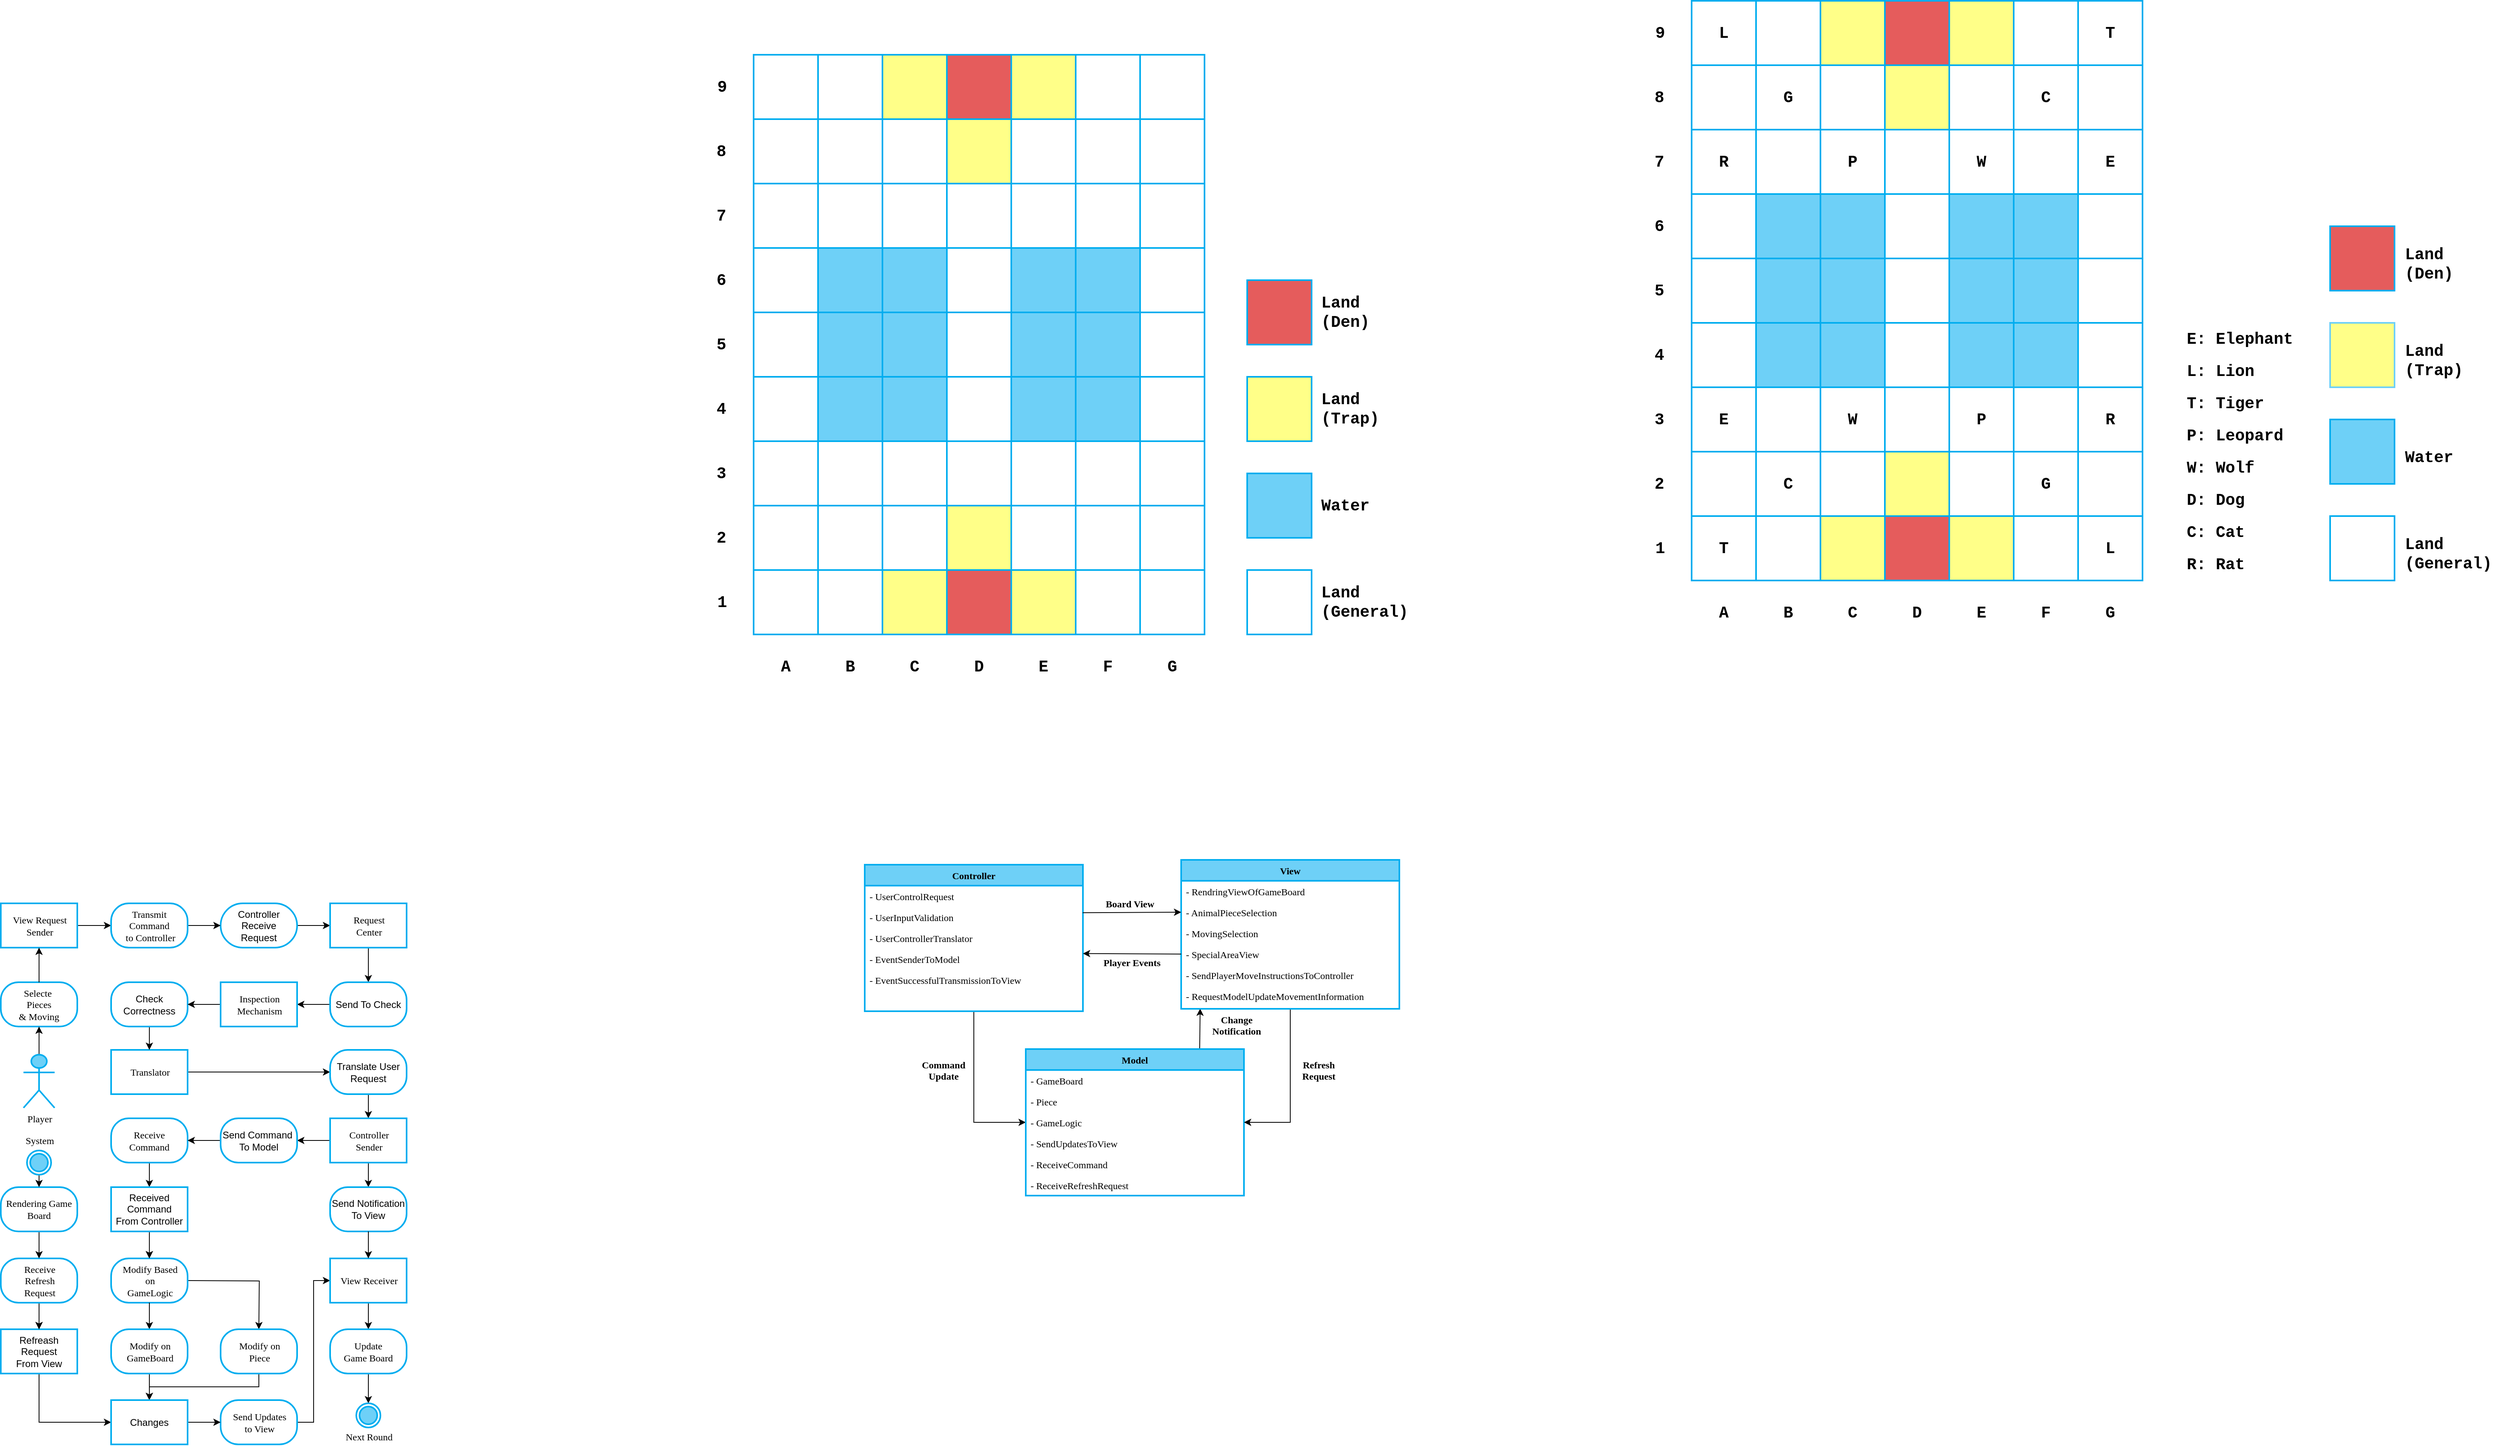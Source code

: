 <mxfile>
    <diagram id="78_1PcfHM3q_1J_BaUjy" name="Page-1">
        <mxGraphModel dx="2304" dy="688" grid="0" gridSize="10" guides="1" tooltips="1" connect="1" arrows="1" fold="1" page="0" pageScale="1" pageWidth="827" pageHeight="1169" math="0" shadow="0">
            <root>
                <mxCell id="0"/>
                <mxCell id="1" parent="0"/>
                <mxCell id="65" value="" style="group;fontFamily=Courier New;fontSize=20;fontStyle=1;fillColor=none;fontColor=#ffffff;strokeColor=#00ADEF;" connectable="0" vertex="1" parent="1">
                    <mxGeometry x="79" y="80" width="560" height="720" as="geometry"/>
                </mxCell>
                <mxCell id="2" value="" style="whiteSpace=wrap;html=1;aspect=fixed;strokeWidth=2;fontFamily=Courier New;fontSize=20;fontStyle=1;fillColor=none;fontColor=#ffffff;strokeColor=#00ADEF;" vertex="1" parent="65">
                    <mxGeometry width="80" height="80" as="geometry"/>
                </mxCell>
                <mxCell id="3" value="" style="whiteSpace=wrap;html=1;aspect=fixed;strokeWidth=2;fontFamily=Courier New;fontSize=20;fontStyle=1;fillColor=none;fontColor=#ffffff;strokeColor=#00ADEF;" vertex="1" parent="65">
                    <mxGeometry x="80" width="80" height="80" as="geometry"/>
                </mxCell>
                <mxCell id="4" value="" style="whiteSpace=wrap;html=1;aspect=fixed;strokeWidth=2;fillColor=#FFFF88;fontFamily=Courier New;fontSize=20;fontStyle=1;fontColor=#ffffff;strokeColor=#00ADEF;" vertex="1" parent="65">
                    <mxGeometry x="160" width="80" height="80" as="geometry"/>
                </mxCell>
                <mxCell id="5" value="" style="whiteSpace=wrap;html=1;aspect=fixed;strokeWidth=2;fillColor=#E55C5C;fontColor=#ffffff;strokeColor=#00ADEF;fontFamily=Courier New;fontSize=20;fontStyle=1" vertex="1" parent="65">
                    <mxGeometry x="240" width="80" height="80" as="geometry"/>
                </mxCell>
                <mxCell id="6" value="" style="whiteSpace=wrap;html=1;aspect=fixed;strokeWidth=2;fillColor=#FFFF88;fontFamily=Courier New;fontSize=20;fontStyle=1;fontColor=#ffffff;strokeColor=#00ADEF;" vertex="1" parent="65">
                    <mxGeometry x="320" width="80" height="80" as="geometry"/>
                </mxCell>
                <mxCell id="7" value="" style="whiteSpace=wrap;html=1;aspect=fixed;strokeWidth=2;fontFamily=Courier New;fontSize=20;fontStyle=1;fillColor=none;fontColor=#ffffff;strokeColor=#00ADEF;" vertex="1" parent="65">
                    <mxGeometry x="400" width="80" height="80" as="geometry"/>
                </mxCell>
                <mxCell id="8" value="" style="whiteSpace=wrap;html=1;aspect=fixed;strokeWidth=2;fontFamily=Courier New;fontSize=20;fontStyle=1;fillColor=none;fontColor=#ffffff;strokeColor=#00ADEF;" vertex="1" parent="65">
                    <mxGeometry x="480" width="80" height="80" as="geometry"/>
                </mxCell>
                <mxCell id="9" value="" style="whiteSpace=wrap;html=1;aspect=fixed;strokeWidth=2;fontFamily=Courier New;fontSize=20;fontStyle=1;fillColor=none;fontColor=#ffffff;strokeColor=#00ADEF;" vertex="1" parent="65">
                    <mxGeometry y="80" width="80" height="80" as="geometry"/>
                </mxCell>
                <mxCell id="10" value="" style="whiteSpace=wrap;html=1;aspect=fixed;strokeWidth=2;fontFamily=Courier New;fontSize=20;fontStyle=1;fillColor=none;fontColor=#ffffff;strokeColor=#00ADEF;" vertex="1" parent="65">
                    <mxGeometry x="80" y="80" width="80" height="80" as="geometry"/>
                </mxCell>
                <mxCell id="11" value="" style="whiteSpace=wrap;html=1;aspect=fixed;strokeWidth=2;fontFamily=Courier New;fontSize=20;fontStyle=1;fillColor=none;fontColor=#ffffff;strokeColor=#00ADEF;" vertex="1" parent="65">
                    <mxGeometry x="160" y="80" width="80" height="80" as="geometry"/>
                </mxCell>
                <mxCell id="12" value="" style="whiteSpace=wrap;html=1;aspect=fixed;strokeWidth=2;fillColor=#FFFF88;fontFamily=Courier New;fontSize=20;fontStyle=1;fontColor=#ffffff;strokeColor=#00ADEF;" vertex="1" parent="65">
                    <mxGeometry x="240" y="80" width="80" height="80" as="geometry"/>
                </mxCell>
                <mxCell id="13" value="" style="whiteSpace=wrap;html=1;aspect=fixed;strokeWidth=2;fontFamily=Courier New;fontSize=20;fontStyle=1;fillColor=none;fontColor=#ffffff;strokeColor=#00ADEF;" vertex="1" parent="65">
                    <mxGeometry x="320" y="80" width="80" height="80" as="geometry"/>
                </mxCell>
                <mxCell id="14" value="" style="whiteSpace=wrap;html=1;aspect=fixed;strokeWidth=2;fontFamily=Courier New;fontSize=20;fontStyle=1;fillColor=none;fontColor=#ffffff;strokeColor=#00ADEF;" vertex="1" parent="65">
                    <mxGeometry x="400" y="80" width="80" height="80" as="geometry"/>
                </mxCell>
                <mxCell id="15" value="" style="whiteSpace=wrap;html=1;aspect=fixed;strokeWidth=2;fontFamily=Courier New;fontSize=20;fontStyle=1;fillColor=none;fontColor=#ffffff;strokeColor=#00ADEF;" vertex="1" parent="65">
                    <mxGeometry x="480" y="80" width="80" height="80" as="geometry"/>
                </mxCell>
                <mxCell id="16" value="" style="whiteSpace=wrap;html=1;aspect=fixed;strokeWidth=2;fontFamily=Courier New;fontSize=20;fontStyle=1;fillColor=none;fontColor=#ffffff;strokeColor=#00ADEF;" vertex="1" parent="65">
                    <mxGeometry y="160" width="80" height="80" as="geometry"/>
                </mxCell>
                <mxCell id="17" value="" style="whiteSpace=wrap;html=1;aspect=fixed;strokeWidth=2;fontFamily=Courier New;fontSize=20;fontStyle=1;fillColor=none;fontColor=#ffffff;strokeColor=#00ADEF;" vertex="1" parent="65">
                    <mxGeometry x="80" y="160" width="80" height="80" as="geometry"/>
                </mxCell>
                <mxCell id="18" value="" style="whiteSpace=wrap;html=1;aspect=fixed;strokeWidth=2;fontFamily=Courier New;fontSize=20;fontStyle=1;fillColor=none;fontColor=#ffffff;strokeColor=#00ADEF;" vertex="1" parent="65">
                    <mxGeometry x="160" y="160" width="80" height="80" as="geometry"/>
                </mxCell>
                <mxCell id="19" value="" style="whiteSpace=wrap;html=1;aspect=fixed;strokeWidth=2;fontFamily=Courier New;fontSize=20;fontStyle=1;fillColor=none;fontColor=#ffffff;strokeColor=#00ADEF;" vertex="1" parent="65">
                    <mxGeometry x="240" y="160" width="80" height="80" as="geometry"/>
                </mxCell>
                <mxCell id="20" value="" style="whiteSpace=wrap;html=1;aspect=fixed;strokeWidth=2;fontFamily=Courier New;fontSize=20;fontStyle=1;fillColor=none;fontColor=#ffffff;strokeColor=#00ADEF;" vertex="1" parent="65">
                    <mxGeometry x="320" y="160" width="80" height="80" as="geometry"/>
                </mxCell>
                <mxCell id="21" value="" style="whiteSpace=wrap;html=1;aspect=fixed;strokeWidth=2;fontFamily=Courier New;fontSize=20;fontStyle=1;fillColor=none;fontColor=#ffffff;strokeColor=#00ADEF;" vertex="1" parent="65">
                    <mxGeometry x="400" y="160" width="80" height="80" as="geometry"/>
                </mxCell>
                <mxCell id="22" value="" style="whiteSpace=wrap;html=1;aspect=fixed;strokeWidth=2;fontFamily=Courier New;fontSize=20;fontStyle=1;fillColor=none;fontColor=#ffffff;strokeColor=#00ADEF;" vertex="1" parent="65">
                    <mxGeometry x="480" y="160" width="80" height="80" as="geometry"/>
                </mxCell>
                <mxCell id="23" value="" style="whiteSpace=wrap;html=1;aspect=fixed;strokeWidth=2;fontFamily=Courier New;fontSize=20;fontStyle=1;fillColor=none;fontColor=#ffffff;strokeColor=#00ADEF;" vertex="1" parent="65">
                    <mxGeometry y="240" width="80" height="80" as="geometry"/>
                </mxCell>
                <mxCell id="24" value="" style="whiteSpace=wrap;html=1;aspect=fixed;strokeWidth=2;fillColor=#6ED0F7;fontFamily=Courier New;fontSize=20;fontStyle=1;fontColor=#ffffff;strokeColor=#00ADEF;" vertex="1" parent="65">
                    <mxGeometry x="80" y="240" width="80" height="80" as="geometry"/>
                </mxCell>
                <mxCell id="25" value="" style="whiteSpace=wrap;html=1;aspect=fixed;strokeWidth=2;fillColor=#6ED0F7;fontFamily=Courier New;fontSize=20;fontStyle=1;fontColor=#ffffff;strokeColor=#00ADEF;" vertex="1" parent="65">
                    <mxGeometry x="160" y="240" width="80" height="80" as="geometry"/>
                </mxCell>
                <mxCell id="26" value="" style="whiteSpace=wrap;html=1;aspect=fixed;strokeWidth=2;fontFamily=Courier New;fontSize=20;fontStyle=1;fillColor=none;fontColor=#ffffff;strokeColor=#00ADEF;" vertex="1" parent="65">
                    <mxGeometry x="240" y="240" width="80" height="80" as="geometry"/>
                </mxCell>
                <mxCell id="27" value="" style="whiteSpace=wrap;html=1;aspect=fixed;strokeWidth=2;fillColor=#6ED0F7;fontFamily=Courier New;fontSize=20;fontStyle=1;fontColor=#ffffff;strokeColor=#00ADEF;" vertex="1" parent="65">
                    <mxGeometry x="320" y="240" width="80" height="80" as="geometry"/>
                </mxCell>
                <mxCell id="28" value="" style="whiteSpace=wrap;html=1;aspect=fixed;strokeWidth=2;fillColor=#6ED0F7;fontFamily=Courier New;fontSize=20;fontStyle=1;fontColor=#ffffff;strokeColor=#00ADEF;" vertex="1" parent="65">
                    <mxGeometry x="400" y="240" width="80" height="80" as="geometry"/>
                </mxCell>
                <mxCell id="29" value="" style="whiteSpace=wrap;html=1;aspect=fixed;strokeWidth=2;fontFamily=Courier New;fontSize=20;fontStyle=1;fillColor=none;fontColor=#ffffff;strokeColor=#00ADEF;" vertex="1" parent="65">
                    <mxGeometry x="480" y="240" width="80" height="80" as="geometry"/>
                </mxCell>
                <mxCell id="30" value="" style="whiteSpace=wrap;html=1;aspect=fixed;strokeWidth=2;fontFamily=Courier New;fontSize=20;fontStyle=1;fillColor=none;fontColor=#ffffff;strokeColor=#00ADEF;" vertex="1" parent="65">
                    <mxGeometry y="320" width="80" height="80" as="geometry"/>
                </mxCell>
                <mxCell id="31" value="" style="whiteSpace=wrap;html=1;aspect=fixed;strokeWidth=2;fillColor=#6ED0F7;fontFamily=Courier New;fontSize=20;fontStyle=1;fontColor=#ffffff;strokeColor=#00ADEF;" vertex="1" parent="65">
                    <mxGeometry x="80" y="320" width="80" height="80" as="geometry"/>
                </mxCell>
                <mxCell id="32" value="" style="whiteSpace=wrap;html=1;aspect=fixed;strokeWidth=2;fillColor=#6ED0F7;fontFamily=Courier New;fontSize=20;fontStyle=1;fontColor=#ffffff;strokeColor=#00ADEF;" vertex="1" parent="65">
                    <mxGeometry x="160" y="320" width="80" height="80" as="geometry"/>
                </mxCell>
                <mxCell id="33" value="" style="whiteSpace=wrap;html=1;aspect=fixed;strokeWidth=2;fontFamily=Courier New;fontSize=20;fontStyle=1;fillColor=none;fontColor=#ffffff;strokeColor=#00ADEF;" vertex="1" parent="65">
                    <mxGeometry x="240" y="320" width="80" height="80" as="geometry"/>
                </mxCell>
                <mxCell id="34" value="" style="whiteSpace=wrap;html=1;aspect=fixed;strokeWidth=2;fillColor=#6ED0F7;fontFamily=Courier New;fontSize=20;fontStyle=1;fontColor=#ffffff;strokeColor=#00ADEF;" vertex="1" parent="65">
                    <mxGeometry x="320" y="320" width="80" height="80" as="geometry"/>
                </mxCell>
                <mxCell id="35" value="" style="whiteSpace=wrap;html=1;aspect=fixed;strokeWidth=2;fillColor=#6ED0F7;fontFamily=Courier New;fontSize=20;fontStyle=1;fontColor=#ffffff;strokeColor=#00ADEF;" vertex="1" parent="65">
                    <mxGeometry x="400" y="320" width="80" height="80" as="geometry"/>
                </mxCell>
                <mxCell id="36" value="" style="whiteSpace=wrap;html=1;aspect=fixed;strokeWidth=2;fontFamily=Courier New;fontSize=20;fontStyle=1;fillColor=none;fontColor=#ffffff;strokeColor=#00ADEF;" vertex="1" parent="65">
                    <mxGeometry x="480" y="320" width="80" height="80" as="geometry"/>
                </mxCell>
                <mxCell id="37" value="" style="whiteSpace=wrap;html=1;aspect=fixed;strokeWidth=2;fontFamily=Courier New;fontSize=20;fontStyle=1;fillColor=none;fontColor=#ffffff;strokeColor=#00ADEF;" vertex="1" parent="65">
                    <mxGeometry y="400" width="80" height="80" as="geometry"/>
                </mxCell>
                <mxCell id="38" value="" style="whiteSpace=wrap;html=1;aspect=fixed;strokeWidth=2;fillColor=#6ED0F7;fontFamily=Courier New;fontSize=20;fontStyle=1;fontColor=#ffffff;strokeColor=#00ADEF;" vertex="1" parent="65">
                    <mxGeometry x="80" y="400" width="80" height="80" as="geometry"/>
                </mxCell>
                <mxCell id="39" value="" style="whiteSpace=wrap;html=1;aspect=fixed;strokeWidth=2;fillColor=#6ED0F7;fontFamily=Courier New;fontSize=20;fontStyle=1;fontColor=#ffffff;strokeColor=#00ADEF;" vertex="1" parent="65">
                    <mxGeometry x="160" y="400" width="80" height="80" as="geometry"/>
                </mxCell>
                <mxCell id="40" value="" style="whiteSpace=wrap;html=1;aspect=fixed;strokeWidth=2;fontFamily=Courier New;fontSize=20;fontStyle=1;fillColor=none;fontColor=#ffffff;strokeColor=#00ADEF;" vertex="1" parent="65">
                    <mxGeometry x="240" y="400" width="80" height="80" as="geometry"/>
                </mxCell>
                <mxCell id="41" value="" style="whiteSpace=wrap;html=1;aspect=fixed;strokeWidth=2;fillColor=#6ED0F7;fontFamily=Courier New;fontSize=20;fontStyle=1;fontColor=#ffffff;strokeColor=#00ADEF;" vertex="1" parent="65">
                    <mxGeometry x="320" y="400" width="80" height="80" as="geometry"/>
                </mxCell>
                <mxCell id="42" value="" style="whiteSpace=wrap;html=1;aspect=fixed;strokeWidth=2;fillColor=#6ED0F7;fontFamily=Courier New;fontSize=20;fontStyle=1;fontColor=#ffffff;strokeColor=#00ADEF;" vertex="1" parent="65">
                    <mxGeometry x="400" y="400" width="80" height="80" as="geometry"/>
                </mxCell>
                <mxCell id="43" value="" style="whiteSpace=wrap;html=1;aspect=fixed;strokeWidth=2;fontFamily=Courier New;fontSize=20;fontStyle=1;fillColor=none;fontColor=#ffffff;strokeColor=#00ADEF;" vertex="1" parent="65">
                    <mxGeometry x="480" y="400" width="80" height="80" as="geometry"/>
                </mxCell>
                <mxCell id="44" value="" style="whiteSpace=wrap;html=1;aspect=fixed;strokeWidth=2;fontFamily=Courier New;fontSize=20;fontStyle=1;fillColor=none;fontColor=#ffffff;strokeColor=#00ADEF;" vertex="1" parent="65">
                    <mxGeometry y="480" width="80" height="80" as="geometry"/>
                </mxCell>
                <mxCell id="45" value="" style="whiteSpace=wrap;html=1;aspect=fixed;strokeWidth=2;fontFamily=Courier New;fontSize=20;fontStyle=1;fillColor=none;fontColor=#ffffff;strokeColor=#00ADEF;" vertex="1" parent="65">
                    <mxGeometry x="80" y="480" width="80" height="80" as="geometry"/>
                </mxCell>
                <mxCell id="46" value="" style="whiteSpace=wrap;html=1;aspect=fixed;strokeWidth=2;fontFamily=Courier New;fontSize=20;fontStyle=1;fillColor=none;fontColor=#ffffff;strokeColor=#00ADEF;" vertex="1" parent="65">
                    <mxGeometry x="160" y="480" width="80" height="80" as="geometry"/>
                </mxCell>
                <mxCell id="47" value="" style="whiteSpace=wrap;html=1;aspect=fixed;strokeWidth=2;fontFamily=Courier New;fontSize=20;fontStyle=1;fillColor=none;fontColor=#ffffff;strokeColor=#00ADEF;" vertex="1" parent="65">
                    <mxGeometry x="240" y="480" width="80" height="80" as="geometry"/>
                </mxCell>
                <mxCell id="48" value="" style="whiteSpace=wrap;html=1;aspect=fixed;strokeWidth=2;fontFamily=Courier New;fontSize=20;fontStyle=1;fillColor=none;fontColor=#ffffff;strokeColor=#00ADEF;" vertex="1" parent="65">
                    <mxGeometry x="320" y="480" width="80" height="80" as="geometry"/>
                </mxCell>
                <mxCell id="49" value="" style="whiteSpace=wrap;html=1;aspect=fixed;strokeWidth=2;fontFamily=Courier New;fontSize=20;fontStyle=1;fillColor=none;fontColor=#ffffff;strokeColor=#00ADEF;" vertex="1" parent="65">
                    <mxGeometry x="400" y="480" width="80" height="80" as="geometry"/>
                </mxCell>
                <mxCell id="50" value="" style="whiteSpace=wrap;html=1;aspect=fixed;strokeWidth=2;fontFamily=Courier New;fontSize=20;fontStyle=1;fillColor=none;fontColor=#ffffff;strokeColor=#00ADEF;" vertex="1" parent="65">
                    <mxGeometry x="480" y="480" width="80" height="80" as="geometry"/>
                </mxCell>
                <mxCell id="51" value="" style="whiteSpace=wrap;html=1;aspect=fixed;strokeWidth=2;fontFamily=Courier New;fontSize=20;fontStyle=1;fillColor=none;fontColor=#ffffff;strokeColor=#00ADEF;" vertex="1" parent="65">
                    <mxGeometry y="560" width="80" height="80" as="geometry"/>
                </mxCell>
                <mxCell id="52" value="" style="whiteSpace=wrap;html=1;aspect=fixed;strokeWidth=2;fontFamily=Courier New;fontSize=20;fontStyle=1;fillColor=none;fontColor=#ffffff;strokeColor=#00ADEF;" vertex="1" parent="65">
                    <mxGeometry x="80" y="560" width="80" height="80" as="geometry"/>
                </mxCell>
                <mxCell id="53" value="" style="whiteSpace=wrap;html=1;aspect=fixed;strokeWidth=2;fontFamily=Courier New;fontSize=20;fontStyle=1;fillColor=none;fontColor=#ffffff;strokeColor=#00ADEF;" vertex="1" parent="65">
                    <mxGeometry x="160" y="560" width="80" height="80" as="geometry"/>
                </mxCell>
                <mxCell id="54" value="" style="whiteSpace=wrap;html=1;aspect=fixed;strokeWidth=2;fillColor=#FFFF88;fontColor=#ffffff;strokeColor=#00ADEF;fontFamily=Courier New;fontSize=20;fontStyle=1" vertex="1" parent="65">
                    <mxGeometry x="240" y="560" width="80" height="80" as="geometry"/>
                </mxCell>
                <mxCell id="55" value="" style="whiteSpace=wrap;html=1;aspect=fixed;strokeWidth=2;fontFamily=Courier New;fontSize=20;fontStyle=1;fillColor=none;fontColor=#ffffff;strokeColor=#00ADEF;" vertex="1" parent="65">
                    <mxGeometry x="320" y="560" width="80" height="80" as="geometry"/>
                </mxCell>
                <mxCell id="56" value="" style="whiteSpace=wrap;html=1;aspect=fixed;strokeWidth=2;fontFamily=Courier New;fontSize=20;fontStyle=1;fillColor=none;fontColor=#ffffff;strokeColor=#00ADEF;" vertex="1" parent="65">
                    <mxGeometry x="400" y="560" width="80" height="80" as="geometry"/>
                </mxCell>
                <mxCell id="57" value="" style="whiteSpace=wrap;html=1;aspect=fixed;strokeWidth=2;fontFamily=Courier New;fontSize=20;fontStyle=1;fillColor=none;fontColor=#ffffff;strokeColor=#00ADEF;" vertex="1" parent="65">
                    <mxGeometry x="480" y="560" width="80" height="80" as="geometry"/>
                </mxCell>
                <mxCell id="58" value="" style="whiteSpace=wrap;html=1;aspect=fixed;strokeWidth=2;fontFamily=Courier New;fontSize=20;fontStyle=1;fillColor=none;fontColor=#ffffff;strokeColor=#00ADEF;" vertex="1" parent="65">
                    <mxGeometry y="640" width="80" height="80" as="geometry"/>
                </mxCell>
                <mxCell id="59" value="" style="whiteSpace=wrap;html=1;aspect=fixed;strokeWidth=2;fontFamily=Courier New;fontSize=20;fontStyle=1;fillColor=none;fontColor=#ffffff;strokeColor=#00ADEF;" vertex="1" parent="65">
                    <mxGeometry x="80" y="640" width="80" height="80" as="geometry"/>
                </mxCell>
                <mxCell id="60" value="" style="whiteSpace=wrap;html=1;aspect=fixed;strokeWidth=2;fillColor=#FFFF88;fontColor=#ffffff;strokeColor=#00ADEF;fontFamily=Courier New;fontSize=20;fontStyle=1" vertex="1" parent="65">
                    <mxGeometry x="160" y="640" width="80" height="80" as="geometry"/>
                </mxCell>
                <mxCell id="61" value="" style="whiteSpace=wrap;html=1;aspect=fixed;strokeWidth=2;fillColor=#E55C5C;fontColor=#ffffff;strokeColor=#00ADEF;fontFamily=Courier New;fontSize=20;fontStyle=1" vertex="1" parent="65">
                    <mxGeometry x="240" y="640" width="80" height="80" as="geometry"/>
                </mxCell>
                <mxCell id="62" value="" style="whiteSpace=wrap;html=1;aspect=fixed;strokeWidth=2;fillColor=#FFFF88;fontColor=#ffffff;strokeColor=#00ADEF;fontFamily=Courier New;fontSize=20;fontStyle=1" vertex="1" parent="65">
                    <mxGeometry x="320" y="640" width="80" height="80" as="geometry"/>
                </mxCell>
                <mxCell id="63" value="" style="whiteSpace=wrap;html=1;aspect=fixed;strokeWidth=2;fontFamily=Courier New;fontSize=20;fontStyle=1;fillColor=none;fontColor=#ffffff;strokeColor=#00ADEF;" vertex="1" parent="65">
                    <mxGeometry x="400" y="640" width="80" height="80" as="geometry"/>
                </mxCell>
                <mxCell id="64" value="" style="whiteSpace=wrap;html=1;aspect=fixed;strokeWidth=2;fontFamily=Courier New;fontSize=20;fontStyle=1;fillColor=none;fontColor=#ffffff;strokeColor=#00ADEF;" vertex="1" parent="65">
                    <mxGeometry x="480" y="640" width="80" height="80" as="geometry"/>
                </mxCell>
                <mxCell id="66" value="&lt;font style=&quot;font-size: 20px&quot;&gt;&lt;b&gt;9&lt;/b&gt;&lt;/font&gt;" style="text;html=1;strokeColor=none;fillColor=none;align=center;verticalAlign=middle;whiteSpace=wrap;rounded=0;fontFamily=Courier New;" parent="1" vertex="1">
                    <mxGeometry y="80" width="80" height="80" as="geometry"/>
                </mxCell>
                <mxCell id="70" value="&lt;font style=&quot;font-size: 20px&quot;&gt;&lt;b&gt;8&lt;/b&gt;&lt;/font&gt;" style="text;html=1;strokeColor=none;fillColor=none;align=center;verticalAlign=middle;whiteSpace=wrap;rounded=0;fontFamily=Courier New;" parent="1" vertex="1">
                    <mxGeometry x="-1" y="160" width="80" height="80" as="geometry"/>
                </mxCell>
                <mxCell id="71" value="&lt;font style=&quot;font-size: 20px&quot;&gt;&lt;b&gt;7&lt;/b&gt;&lt;/font&gt;" style="text;html=1;strokeColor=none;fillColor=none;align=center;verticalAlign=middle;whiteSpace=wrap;rounded=0;fontFamily=Courier New;" parent="1" vertex="1">
                    <mxGeometry x="-1" y="240" width="80" height="80" as="geometry"/>
                </mxCell>
                <mxCell id="72" value="&lt;font style=&quot;font-size: 20px&quot;&gt;&lt;b&gt;6&lt;/b&gt;&lt;/font&gt;" style="text;html=1;strokeColor=none;fillColor=none;align=center;verticalAlign=middle;whiteSpace=wrap;rounded=0;fontFamily=Courier New;" parent="1" vertex="1">
                    <mxGeometry x="-1" y="320" width="80" height="80" as="geometry"/>
                </mxCell>
                <mxCell id="73" value="&lt;font style=&quot;font-size: 20px&quot;&gt;&lt;b&gt;5&lt;/b&gt;&lt;/font&gt;" style="text;html=1;strokeColor=none;fillColor=none;align=center;verticalAlign=middle;whiteSpace=wrap;rounded=0;fontFamily=Courier New;" parent="1" vertex="1">
                    <mxGeometry x="-1" y="400" width="80" height="80" as="geometry"/>
                </mxCell>
                <mxCell id="74" value="&lt;font style=&quot;font-size: 20px&quot;&gt;&lt;b&gt;4&lt;/b&gt;&lt;/font&gt;" style="text;html=1;strokeColor=none;fillColor=none;align=center;verticalAlign=middle;whiteSpace=wrap;rounded=0;fontFamily=Courier New;" parent="1" vertex="1">
                    <mxGeometry x="-1" y="480" width="80" height="80" as="geometry"/>
                </mxCell>
                <mxCell id="75" value="&lt;font style=&quot;font-size: 20px&quot;&gt;&lt;b&gt;3&lt;/b&gt;&lt;/font&gt;" style="text;html=1;strokeColor=none;fillColor=none;align=center;verticalAlign=middle;whiteSpace=wrap;rounded=0;fontFamily=Courier New;" parent="1" vertex="1">
                    <mxGeometry x="-1" y="560" width="80" height="80" as="geometry"/>
                </mxCell>
                <mxCell id="76" value="&lt;font style=&quot;font-size: 20px&quot;&gt;&lt;b&gt;2&lt;/b&gt;&lt;/font&gt;" style="text;html=1;strokeColor=none;fillColor=none;align=center;verticalAlign=middle;whiteSpace=wrap;rounded=0;fontFamily=Courier New;" parent="1" vertex="1">
                    <mxGeometry x="-1" y="640" width="80" height="80" as="geometry"/>
                </mxCell>
                <mxCell id="77" value="&lt;font style=&quot;font-size: 20px&quot;&gt;&lt;b&gt;1&lt;/b&gt;&lt;/font&gt;" style="text;html=1;strokeColor=none;fillColor=none;align=center;verticalAlign=middle;whiteSpace=wrap;rounded=0;fontFamily=Courier New;" parent="1" vertex="1">
                    <mxGeometry y="720" width="80" height="80" as="geometry"/>
                </mxCell>
                <mxCell id="78" value="&lt;font style=&quot;font-size: 20px&quot;&gt;&lt;b&gt;A&lt;/b&gt;&lt;/font&gt;" style="text;html=1;strokeColor=none;fillColor=none;align=center;verticalAlign=middle;whiteSpace=wrap;rounded=0;fontFamily=Courier New;" parent="1" vertex="1">
                    <mxGeometry x="79" y="800" width="80" height="80" as="geometry"/>
                </mxCell>
                <mxCell id="79" value="&lt;font style=&quot;font-size: 20px&quot;&gt;&lt;b&gt;B&lt;/b&gt;&lt;/font&gt;" style="text;html=1;strokeColor=none;fillColor=none;align=center;verticalAlign=middle;whiteSpace=wrap;rounded=0;fontFamily=Courier New;" parent="1" vertex="1">
                    <mxGeometry x="159" y="800" width="80" height="80" as="geometry"/>
                </mxCell>
                <mxCell id="80" value="&lt;font style=&quot;font-size: 20px&quot;&gt;&lt;b&gt;C&lt;/b&gt;&lt;/font&gt;" style="text;html=1;strokeColor=none;fillColor=none;align=center;verticalAlign=middle;whiteSpace=wrap;rounded=0;fontFamily=Courier New;" parent="1" vertex="1">
                    <mxGeometry x="239" y="800" width="80" height="80" as="geometry"/>
                </mxCell>
                <mxCell id="81" value="&lt;font style=&quot;font-size: 20px&quot;&gt;&lt;b&gt;D&lt;/b&gt;&lt;/font&gt;" style="text;html=1;strokeColor=none;fillColor=none;align=center;verticalAlign=middle;whiteSpace=wrap;rounded=0;fontFamily=Courier New;" parent="1" vertex="1">
                    <mxGeometry x="319" y="800" width="80" height="80" as="geometry"/>
                </mxCell>
                <mxCell id="82" value="&lt;font style=&quot;font-size: 20px&quot;&gt;&lt;b&gt;E&lt;/b&gt;&lt;/font&gt;" style="text;html=1;strokeColor=none;fillColor=none;align=center;verticalAlign=middle;whiteSpace=wrap;rounded=0;fontFamily=Courier New;" parent="1" vertex="1">
                    <mxGeometry x="399" y="800" width="80" height="80" as="geometry"/>
                </mxCell>
                <mxCell id="83" value="&lt;font style=&quot;font-size: 20px&quot;&gt;&lt;b&gt;F&lt;/b&gt;&lt;/font&gt;" style="text;html=1;strokeColor=none;fillColor=none;align=center;verticalAlign=middle;whiteSpace=wrap;rounded=0;fontFamily=Courier New;" parent="1" vertex="1">
                    <mxGeometry x="479" y="800" width="80" height="80" as="geometry"/>
                </mxCell>
                <mxCell id="84" value="&lt;font style=&quot;font-size: 20px&quot;&gt;&lt;b&gt;G&lt;/b&gt;&lt;/font&gt;" style="text;html=1;strokeColor=none;fillColor=none;align=center;verticalAlign=middle;whiteSpace=wrap;rounded=0;fontFamily=Courier New;" parent="1" vertex="1">
                    <mxGeometry x="559" y="800" width="80" height="80" as="geometry"/>
                </mxCell>
                <mxCell id="85" value="" style="whiteSpace=wrap;html=1;aspect=fixed;strokeWidth=2;fillColor=#E55C5C;fontColor=#ffffff;strokeColor=#00ADEF;fontFamily=Courier New;align=left;" parent="1" vertex="1">
                    <mxGeometry x="692" y="360" width="80" height="80" as="geometry"/>
                </mxCell>
                <mxCell id="88" value="" style="whiteSpace=wrap;html=1;aspect=fixed;strokeWidth=2;fillColor=#FFFF88;fontColor=#000000;strokeColor=#00ADEF;fontFamily=Courier New;align=left;" parent="1" vertex="1">
                    <mxGeometry x="692" y="480" width="80" height="80" as="geometry"/>
                </mxCell>
                <mxCell id="95" value="" style="whiteSpace=wrap;html=1;aspect=fixed;strokeWidth=2;fillColor=#6ED0F7;fontFamily=Courier New;align=left;strokeColor=#00ADEF;fontColor=#ffffff;" parent="1" vertex="1">
                    <mxGeometry x="692" y="600" width="80" height="80" as="geometry"/>
                </mxCell>
                <mxCell id="96" value="&lt;font style=&quot;font-size: 20px&quot;&gt;&lt;b&gt;Land&lt;br&gt;(Den)&lt;/b&gt;&lt;/font&gt;" style="text;html=1;strokeColor=none;fillColor=none;align=left;verticalAlign=middle;whiteSpace=wrap;rounded=0;fontFamily=Courier New;" parent="1" vertex="1">
                    <mxGeometry x="782" y="360" width="80" height="80" as="geometry"/>
                </mxCell>
                <mxCell id="97" value="&lt;font style=&quot;font-size: 20px&quot;&gt;&lt;b&gt;Land&lt;br&gt;(Trap)&lt;/b&gt;&lt;/font&gt;" style="text;html=1;strokeColor=none;fillColor=none;align=left;verticalAlign=middle;whiteSpace=wrap;rounded=0;fontFamily=Courier New;" parent="1" vertex="1">
                    <mxGeometry x="782" y="480" width="80" height="80" as="geometry"/>
                </mxCell>
                <mxCell id="98" value="&lt;font style=&quot;font-size: 20px&quot;&gt;&lt;b&gt;Water&lt;/b&gt;&lt;/font&gt;" style="text;html=1;strokeColor=none;fillColor=none;align=left;verticalAlign=middle;whiteSpace=wrap;rounded=0;fontFamily=Courier New;" parent="1" vertex="1">
                    <mxGeometry x="782" y="600" width="80" height="80" as="geometry"/>
                </mxCell>
                <mxCell id="99" value="" style="whiteSpace=wrap;html=1;aspect=fixed;strokeWidth=2;fontFamily=Courier New;align=left;strokeColor=#00ADEF;" parent="1" vertex="1">
                    <mxGeometry x="692" y="720" width="80" height="80" as="geometry"/>
                </mxCell>
                <mxCell id="100" value="&lt;font style=&quot;font-size: 20px&quot;&gt;&lt;b&gt;Land&lt;/b&gt;&lt;b&gt;&lt;br&gt;(General)&lt;br&gt;&lt;/b&gt;&lt;/font&gt;" style="text;html=1;strokeColor=none;fillColor=none;align=left;verticalAlign=middle;whiteSpace=wrap;rounded=0;fontFamily=Courier New;" parent="1" vertex="1">
                    <mxGeometry x="782" y="720" width="119" height="80" as="geometry"/>
                </mxCell>
                <mxCell id="101" value="&lt;font style=&quot;font-size: 20px&quot;&gt;&lt;b&gt;E: Elephant&lt;/b&gt;&lt;/font&gt;" style="text;html=1;strokeColor=none;fillColor=none;align=left;verticalAlign=middle;whiteSpace=wrap;rounded=0;fontFamily=Courier New;" parent="1" vertex="1">
                    <mxGeometry x="1857" y="413" width="140" height="40" as="geometry"/>
                </mxCell>
                <mxCell id="102" value="&lt;font style=&quot;font-size: 20px&quot;&gt;&lt;b&gt;L: Lion&lt;/b&gt;&lt;/font&gt;" style="text;html=1;strokeColor=none;fillColor=none;align=left;verticalAlign=middle;whiteSpace=wrap;rounded=0;fontFamily=Courier New;" parent="1" vertex="1">
                    <mxGeometry x="1857" y="453" width="140" height="40" as="geometry"/>
                </mxCell>
                <mxCell id="103" value="&lt;font style=&quot;font-size: 20px&quot;&gt;&lt;b&gt;T: Tiger&lt;/b&gt;&lt;/font&gt;&lt;span style=&quot;color: rgba(0 , 0 , 0 , 0) ; font-family: monospace ; font-size: 0px&quot;&gt;%3CmxGraphModel%3E%3Croot%3E%3CmxCell%20id%3D%220%22%2F%3E%3CmxCell%20id%3D%221%22%20parent%3D%220%22%2F%3E%3CmxCell%20id%3D%222%22%20value%3D%22%26lt%3Bfont%20style%3D%26quot%3Bfont-size%3A%2020px%26quot%3B%26gt%3B%26lt%3Bb%26gt%3BL%3A%20Lion%26lt%3B%2Fb%26gt%3B%26lt%3B%2Ffont%26gt%3B%22%20style%3D%22text%3Bhtml%3D1%3BstrokeColor%3Dnone%3BfillColor%3Dnone%3Balign%3Dleft%3BverticalAlign%3Dmiddle%3BwhiteSpace%3Dwrap%3Brounded%3D0%3BfontFamily%3DCourier%20New%3B%22%20vertex%3D%221%22%20parent%3D%221%22%3E%3CmxGeometry%20x%3D%22880%22%20y%3D%22400%22%20width%3D%22140%22%20height%3D%2240%22%20as%3D%22geometry%22%2F%3E%3C%2FmxCell%3E%3C%2Froot%3E%3C%2FmxGraphModel%3E&lt;/span&gt;" style="text;html=1;strokeColor=none;fillColor=none;align=left;verticalAlign=middle;whiteSpace=wrap;rounded=0;fontFamily=Courier New;" parent="1" vertex="1">
                    <mxGeometry x="1857" y="493" width="140" height="40" as="geometry"/>
                </mxCell>
                <mxCell id="104" value="&lt;font style=&quot;font-size: 20px&quot;&gt;&lt;b&gt;P: Leopard&lt;/b&gt;&lt;/font&gt;" style="text;html=1;strokeColor=none;fillColor=none;align=left;verticalAlign=middle;whiteSpace=wrap;rounded=0;fontFamily=Courier New;" parent="1" vertex="1">
                    <mxGeometry x="1857" y="533" width="140" height="40" as="geometry"/>
                </mxCell>
                <mxCell id="105" value="&lt;font style=&quot;font-size: 20px&quot;&gt;&lt;b&gt;W: Wolf&lt;/b&gt;&lt;/font&gt;" style="text;html=1;strokeColor=none;fillColor=none;align=left;verticalAlign=middle;whiteSpace=wrap;rounded=0;fontFamily=Courier New;" parent="1" vertex="1">
                    <mxGeometry x="1857" y="573" width="140" height="40" as="geometry"/>
                </mxCell>
                <mxCell id="106" value="&lt;font style=&quot;font-size: 20px&quot;&gt;&lt;b&gt;D: Dog&lt;/b&gt;&lt;/font&gt;" style="text;html=1;strokeColor=none;fillColor=none;align=left;verticalAlign=middle;whiteSpace=wrap;rounded=0;fontFamily=Courier New;" parent="1" vertex="1">
                    <mxGeometry x="1857" y="613" width="140" height="40" as="geometry"/>
                </mxCell>
                <mxCell id="107" value="&lt;font style=&quot;font-size: 20px&quot;&gt;&lt;b&gt;C: Cat&lt;/b&gt;&lt;/font&gt;" style="text;html=1;strokeColor=none;fillColor=none;align=left;verticalAlign=middle;whiteSpace=wrap;rounded=0;fontFamily=Courier New;" parent="1" vertex="1">
                    <mxGeometry x="1857" y="653" width="140" height="40" as="geometry"/>
                </mxCell>
                <mxCell id="108" value="&lt;font style=&quot;font-size: 20px&quot;&gt;&lt;b&gt;R: Rat&lt;/b&gt;&lt;/font&gt;" style="text;html=1;strokeColor=none;fillColor=none;align=left;verticalAlign=middle;whiteSpace=wrap;rounded=0;fontFamily=Courier New;" parent="1" vertex="1">
                    <mxGeometry x="1857" y="693" width="140" height="40" as="geometry"/>
                </mxCell>
                <mxCell id="109" value="" style="group;fontFamily=Courier New;fontSize=20;fontStyle=1;strokeColor=#00ADEF;" parent="1" vertex="1" connectable="0">
                    <mxGeometry x="1244" y="13" width="560" height="720" as="geometry"/>
                </mxCell>
                <mxCell id="110" value="L" style="whiteSpace=wrap;html=1;aspect=fixed;strokeWidth=2;fontFamily=Courier New;fontSize=20;fontStyle=1;strokeColor=#00ADEF;" parent="109" vertex="1">
                    <mxGeometry width="80" height="80" as="geometry"/>
                </mxCell>
                <mxCell id="111" value="" style="whiteSpace=wrap;html=1;aspect=fixed;strokeWidth=2;fontFamily=Courier New;fontSize=20;fontStyle=1;strokeColor=#00ADEF;" parent="109" vertex="1">
                    <mxGeometry x="80" width="80" height="80" as="geometry"/>
                </mxCell>
                <mxCell id="112" value="" style="whiteSpace=wrap;html=1;aspect=fixed;strokeWidth=2;fillColor=#ffff88;fontFamily=Courier New;fontSize=20;fontStyle=1;strokeColor=#00ADEF;" parent="109" vertex="1">
                    <mxGeometry x="160" width="80" height="80" as="geometry"/>
                </mxCell>
                <mxCell id="113" value="" style="whiteSpace=wrap;html=1;aspect=fixed;strokeWidth=2;fillColor=#E55C5C;fontColor=#ffffff;strokeColor=#00ADEF;fontFamily=Courier New;fontSize=20;fontStyle=1" parent="109" vertex="1">
                    <mxGeometry x="240" width="80" height="80" as="geometry"/>
                </mxCell>
                <mxCell id="114" value="" style="whiteSpace=wrap;html=1;aspect=fixed;strokeWidth=2;fillColor=#ffff88;fontFamily=Courier New;fontSize=20;fontStyle=1;strokeColor=#00ADEF;" parent="109" vertex="1">
                    <mxGeometry x="320" width="80" height="80" as="geometry"/>
                </mxCell>
                <mxCell id="115" value="" style="whiteSpace=wrap;html=1;aspect=fixed;strokeWidth=2;fontFamily=Courier New;fontSize=20;fontStyle=1;strokeColor=#00ADEF;" parent="109" vertex="1">
                    <mxGeometry x="400" width="80" height="80" as="geometry"/>
                </mxCell>
                <mxCell id="116" value="T" style="whiteSpace=wrap;html=1;aspect=fixed;strokeWidth=2;fontFamily=Courier New;fontSize=20;fontStyle=1;strokeColor=#00ADEF;" parent="109" vertex="1">
                    <mxGeometry x="480" width="80" height="80" as="geometry"/>
                </mxCell>
                <mxCell id="117" value="" style="whiteSpace=wrap;html=1;aspect=fixed;strokeWidth=2;fontFamily=Courier New;fontSize=20;fontStyle=1;strokeColor=#00ADEF;" parent="109" vertex="1">
                    <mxGeometry y="80" width="80" height="80" as="geometry"/>
                </mxCell>
                <mxCell id="118" value="G" style="whiteSpace=wrap;html=1;aspect=fixed;strokeWidth=2;fontFamily=Courier New;fontSize=20;fontStyle=1;strokeColor=#00ADEF;" parent="109" vertex="1">
                    <mxGeometry x="80" y="80" width="80" height="80" as="geometry"/>
                </mxCell>
                <mxCell id="119" value="" style="whiteSpace=wrap;html=1;aspect=fixed;strokeWidth=2;fontFamily=Courier New;fontSize=20;fontStyle=1;strokeColor=#00ADEF;" parent="109" vertex="1">
                    <mxGeometry x="160" y="80" width="80" height="80" as="geometry"/>
                </mxCell>
                <mxCell id="120" value="" style="whiteSpace=wrap;html=1;aspect=fixed;strokeWidth=2;fillColor=#ffff88;fontFamily=Courier New;fontSize=20;fontStyle=1;strokeColor=#00ADEF;" parent="109" vertex="1">
                    <mxGeometry x="240" y="80" width="80" height="80" as="geometry"/>
                </mxCell>
                <mxCell id="121" value="" style="whiteSpace=wrap;html=1;aspect=fixed;strokeWidth=2;fontFamily=Courier New;fontSize=20;fontStyle=1;strokeColor=#00ADEF;" parent="109" vertex="1">
                    <mxGeometry x="320" y="80" width="80" height="80" as="geometry"/>
                </mxCell>
                <mxCell id="122" value="C" style="whiteSpace=wrap;html=1;aspect=fixed;strokeWidth=2;fontFamily=Courier New;fontSize=20;fontStyle=1;strokeColor=#00ADEF;" parent="109" vertex="1">
                    <mxGeometry x="400" y="80" width="80" height="80" as="geometry"/>
                </mxCell>
                <mxCell id="123" value="" style="whiteSpace=wrap;html=1;aspect=fixed;strokeWidth=2;fontFamily=Courier New;fontSize=20;fontStyle=1;strokeColor=#00ADEF;" parent="109" vertex="1">
                    <mxGeometry x="480" y="80" width="80" height="80" as="geometry"/>
                </mxCell>
                <mxCell id="124" value="R" style="whiteSpace=wrap;html=1;aspect=fixed;strokeWidth=2;fontFamily=Courier New;fontSize=20;fontStyle=1;strokeColor=#00ADEF;" parent="109" vertex="1">
                    <mxGeometry y="160" width="80" height="80" as="geometry"/>
                </mxCell>
                <mxCell id="125" value="" style="whiteSpace=wrap;html=1;aspect=fixed;strokeWidth=2;fontFamily=Courier New;fontSize=20;fontStyle=1;strokeColor=#00ADEF;" parent="109" vertex="1">
                    <mxGeometry x="80" y="160" width="80" height="80" as="geometry"/>
                </mxCell>
                <mxCell id="126" value="P" style="whiteSpace=wrap;html=1;aspect=fixed;strokeWidth=2;fontFamily=Courier New;fontSize=20;fontStyle=1;strokeColor=#00ADEF;" parent="109" vertex="1">
                    <mxGeometry x="160" y="160" width="80" height="80" as="geometry"/>
                </mxCell>
                <mxCell id="127" value="" style="whiteSpace=wrap;html=1;aspect=fixed;strokeWidth=2;fontFamily=Courier New;fontSize=20;fontStyle=1;strokeColor=#00ADEF;" parent="109" vertex="1">
                    <mxGeometry x="240" y="160" width="80" height="80" as="geometry"/>
                </mxCell>
                <mxCell id="128" value="W" style="whiteSpace=wrap;html=1;aspect=fixed;strokeWidth=2;fontFamily=Courier New;fontSize=20;fontStyle=1;strokeColor=#00ADEF;" parent="109" vertex="1">
                    <mxGeometry x="320" y="160" width="80" height="80" as="geometry"/>
                </mxCell>
                <mxCell id="129" value="" style="whiteSpace=wrap;html=1;aspect=fixed;strokeWidth=2;fontFamily=Courier New;fontSize=20;fontStyle=1;strokeColor=#00ADEF;" parent="109" vertex="1">
                    <mxGeometry x="400" y="160" width="80" height="80" as="geometry"/>
                </mxCell>
                <mxCell id="130" value="E" style="whiteSpace=wrap;html=1;aspect=fixed;strokeWidth=2;fontFamily=Courier New;fontSize=20;fontStyle=1;strokeColor=#00ADEF;" parent="109" vertex="1">
                    <mxGeometry x="480" y="160" width="80" height="80" as="geometry"/>
                </mxCell>
                <mxCell id="131" value="" style="whiteSpace=wrap;html=1;aspect=fixed;strokeWidth=2;fontFamily=Courier New;fontSize=20;fontStyle=1;strokeColor=#00ADEF;" parent="109" vertex="1">
                    <mxGeometry y="240" width="80" height="80" as="geometry"/>
                </mxCell>
                <mxCell id="132" value="" style="whiteSpace=wrap;html=1;aspect=fixed;strokeWidth=2;fillColor=#6ED0F7;fontFamily=Courier New;fontSize=20;fontStyle=1;strokeColor=#00ADEF;fontColor=#ffffff;" parent="109" vertex="1">
                    <mxGeometry x="80" y="240" width="80" height="80" as="geometry"/>
                </mxCell>
                <mxCell id="133" value="" style="whiteSpace=wrap;html=1;aspect=fixed;strokeWidth=2;fillColor=#6ED0F7;fontFamily=Courier New;fontSize=20;fontStyle=1;strokeColor=#00ADEF;fontColor=#ffffff;" parent="109" vertex="1">
                    <mxGeometry x="160" y="240" width="80" height="80" as="geometry"/>
                </mxCell>
                <mxCell id="134" value="" style="whiteSpace=wrap;html=1;aspect=fixed;strokeWidth=2;fontFamily=Courier New;fontSize=20;fontStyle=1;strokeColor=#00ADEF;" parent="109" vertex="1">
                    <mxGeometry x="240" y="240" width="80" height="80" as="geometry"/>
                </mxCell>
                <mxCell id="135" value="" style="whiteSpace=wrap;html=1;aspect=fixed;strokeWidth=2;fillColor=#6ED0F7;fontFamily=Courier New;fontSize=20;fontStyle=1;strokeColor=#00ADEF;fontColor=#ffffff;" parent="109" vertex="1">
                    <mxGeometry x="320" y="240" width="82" height="82" as="geometry"/>
                </mxCell>
                <mxCell id="136" value="" style="whiteSpace=wrap;html=1;aspect=fixed;strokeWidth=2;fillColor=#6ED0F7;fontFamily=Courier New;fontSize=20;fontStyle=1;strokeColor=#00ADEF;fontColor=#ffffff;" parent="109" vertex="1">
                    <mxGeometry x="400" y="240" width="80" height="80" as="geometry"/>
                </mxCell>
                <mxCell id="137" value="" style="whiteSpace=wrap;html=1;aspect=fixed;strokeWidth=2;fontFamily=Courier New;fontSize=20;fontStyle=1;strokeColor=#00ADEF;" parent="109" vertex="1">
                    <mxGeometry x="480" y="240" width="80" height="80" as="geometry"/>
                </mxCell>
                <mxCell id="138" value="" style="whiteSpace=wrap;html=1;aspect=fixed;strokeWidth=2;fontFamily=Courier New;fontSize=20;fontStyle=1;strokeColor=#00ADEF;" parent="109" vertex="1">
                    <mxGeometry y="320" width="80" height="80" as="geometry"/>
                </mxCell>
                <mxCell id="139" value="" style="whiteSpace=wrap;html=1;aspect=fixed;strokeWidth=2;fillColor=#6ED0F7;fontFamily=Courier New;fontSize=20;fontStyle=1;strokeColor=#00ADEF;fontColor=#ffffff;" parent="109" vertex="1">
                    <mxGeometry x="80" y="320" width="80" height="80" as="geometry"/>
                </mxCell>
                <mxCell id="140" value="" style="whiteSpace=wrap;html=1;aspect=fixed;strokeWidth=2;fillColor=#6ED0F7;fontFamily=Courier New;fontSize=20;fontStyle=1;strokeColor=#00ADEF;fontColor=#ffffff;" parent="109" vertex="1">
                    <mxGeometry x="160" y="320" width="80" height="80" as="geometry"/>
                </mxCell>
                <mxCell id="141" value="" style="whiteSpace=wrap;html=1;aspect=fixed;strokeWidth=2;fontFamily=Courier New;fontSize=20;fontStyle=1;strokeColor=#00ADEF;" parent="109" vertex="1">
                    <mxGeometry x="240" y="320" width="80" height="80" as="geometry"/>
                </mxCell>
                <mxCell id="142" value="" style="whiteSpace=wrap;html=1;aspect=fixed;strokeWidth=2;fillColor=#6ED0F7;fontFamily=Courier New;fontSize=20;fontStyle=1;strokeColor=#00ADEF;fontColor=#ffffff;" parent="109" vertex="1">
                    <mxGeometry x="320" y="320" width="80" height="80" as="geometry"/>
                </mxCell>
                <mxCell id="143" value="" style="whiteSpace=wrap;html=1;aspect=fixed;strokeWidth=2;fillColor=#6ED0F7;fontFamily=Courier New;fontSize=20;fontStyle=1;strokeColor=#00ADEF;fontColor=#ffffff;" parent="109" vertex="1">
                    <mxGeometry x="400" y="320" width="80" height="80" as="geometry"/>
                </mxCell>
                <mxCell id="144" value="" style="whiteSpace=wrap;html=1;aspect=fixed;strokeWidth=2;fontFamily=Courier New;fontSize=20;fontStyle=1;strokeColor=#00ADEF;" parent="109" vertex="1">
                    <mxGeometry x="480" y="320" width="80" height="80" as="geometry"/>
                </mxCell>
                <mxCell id="145" value="" style="whiteSpace=wrap;html=1;aspect=fixed;strokeWidth=2;fontFamily=Courier New;fontSize=20;fontStyle=1;strokeColor=#00ADEF;" parent="109" vertex="1">
                    <mxGeometry y="400" width="80" height="80" as="geometry"/>
                </mxCell>
                <mxCell id="146" value="" style="whiteSpace=wrap;html=1;aspect=fixed;strokeWidth=2;fillColor=#6ED0F7;fontFamily=Courier New;fontSize=20;fontStyle=1;strokeColor=#00ADEF;fontColor=#ffffff;" parent="109" vertex="1">
                    <mxGeometry x="80" y="400" width="80" height="80" as="geometry"/>
                </mxCell>
                <mxCell id="147" value="" style="whiteSpace=wrap;html=1;aspect=fixed;strokeWidth=2;fillColor=#6ED0F7;fontFamily=Courier New;fontSize=20;fontStyle=1;strokeColor=#00ADEF;fontColor=#ffffff;" parent="109" vertex="1">
                    <mxGeometry x="160" y="400" width="80" height="80" as="geometry"/>
                </mxCell>
                <mxCell id="148" value="" style="whiteSpace=wrap;html=1;aspect=fixed;strokeWidth=2;fontFamily=Courier New;fontSize=20;fontStyle=1;strokeColor=#00ADEF;" parent="109" vertex="1">
                    <mxGeometry x="240" y="400" width="80" height="80" as="geometry"/>
                </mxCell>
                <mxCell id="149" value="" style="whiteSpace=wrap;html=1;aspect=fixed;strokeWidth=2;fillColor=#6ED0F7;fontFamily=Courier New;fontSize=20;fontStyle=1;strokeColor=#00ADEF;fontColor=#ffffff;" parent="109" vertex="1">
                    <mxGeometry x="320" y="400" width="80" height="80" as="geometry"/>
                </mxCell>
                <mxCell id="150" value="" style="whiteSpace=wrap;html=1;aspect=fixed;strokeWidth=2;fillColor=#6ED0F7;fontFamily=Courier New;fontSize=20;fontStyle=1;strokeColor=#00ADEF;fontColor=#ffffff;" parent="109" vertex="1">
                    <mxGeometry x="400" y="400" width="80" height="80" as="geometry"/>
                </mxCell>
                <mxCell id="151" value="" style="whiteSpace=wrap;html=1;aspect=fixed;strokeWidth=2;fontFamily=Courier New;fontSize=20;fontStyle=1;strokeColor=#00ADEF;" parent="109" vertex="1">
                    <mxGeometry x="480" y="400" width="80" height="80" as="geometry"/>
                </mxCell>
                <mxCell id="152" value="E" style="whiteSpace=wrap;html=1;aspect=fixed;strokeWidth=2;fontFamily=Courier New;fontSize=20;fontStyle=1;strokeColor=#00ADEF;" parent="109" vertex="1">
                    <mxGeometry y="480" width="80" height="80" as="geometry"/>
                </mxCell>
                <mxCell id="153" value="" style="whiteSpace=wrap;html=1;aspect=fixed;strokeWidth=2;fontFamily=Courier New;fontSize=20;fontStyle=1;strokeColor=#00ADEF;" parent="109" vertex="1">
                    <mxGeometry x="80" y="480" width="80" height="80" as="geometry"/>
                </mxCell>
                <mxCell id="154" value="W" style="whiteSpace=wrap;html=1;aspect=fixed;strokeWidth=2;fontFamily=Courier New;fontSize=20;fontStyle=1;strokeColor=#00ADEF;" parent="109" vertex="1">
                    <mxGeometry x="160" y="480" width="80" height="80" as="geometry"/>
                </mxCell>
                <mxCell id="155" value="" style="whiteSpace=wrap;html=1;aspect=fixed;strokeWidth=2;fontFamily=Courier New;fontSize=20;fontStyle=1;strokeColor=#00ADEF;" parent="109" vertex="1">
                    <mxGeometry x="240" y="480" width="80" height="80" as="geometry"/>
                </mxCell>
                <mxCell id="156" value="P" style="whiteSpace=wrap;html=1;aspect=fixed;strokeWidth=2;fontFamily=Courier New;fontSize=20;fontStyle=1;strokeColor=#00ADEF;" parent="109" vertex="1">
                    <mxGeometry x="320" y="480" width="80" height="80" as="geometry"/>
                </mxCell>
                <mxCell id="157" value="" style="whiteSpace=wrap;html=1;aspect=fixed;strokeWidth=2;fontFamily=Courier New;fontSize=20;fontStyle=1;strokeColor=#00ADEF;" parent="109" vertex="1">
                    <mxGeometry x="400" y="480" width="80" height="80" as="geometry"/>
                </mxCell>
                <mxCell id="158" value="R" style="whiteSpace=wrap;html=1;aspect=fixed;strokeWidth=2;fontFamily=Courier New;fontSize=20;fontStyle=1;strokeColor=#00ADEF;" parent="109" vertex="1">
                    <mxGeometry x="480" y="480" width="80" height="80" as="geometry"/>
                </mxCell>
                <mxCell id="159" value="" style="whiteSpace=wrap;html=1;aspect=fixed;strokeWidth=2;fontFamily=Courier New;fontSize=20;fontStyle=1;strokeColor=#00ADEF;" parent="109" vertex="1">
                    <mxGeometry y="560" width="80" height="80" as="geometry"/>
                </mxCell>
                <mxCell id="160" value="C" style="whiteSpace=wrap;html=1;aspect=fixed;strokeWidth=2;fontFamily=Courier New;fontSize=20;fontStyle=1;strokeColor=#00ADEF;" parent="109" vertex="1">
                    <mxGeometry x="80" y="560" width="80" height="80" as="geometry"/>
                </mxCell>
                <mxCell id="161" value="" style="whiteSpace=wrap;html=1;aspect=fixed;strokeWidth=2;fontFamily=Courier New;fontSize=20;fontStyle=1;strokeColor=#00ADEF;" parent="109" vertex="1">
                    <mxGeometry x="160" y="560" width="80" height="80" as="geometry"/>
                </mxCell>
                <mxCell id="162" value="" style="whiteSpace=wrap;html=1;aspect=fixed;strokeWidth=2;fillColor=#ffff88;strokeColor=#00ADEF;fontFamily=Courier New;fontSize=20;fontStyle=1" parent="109" vertex="1">
                    <mxGeometry x="240" y="560" width="80" height="80" as="geometry"/>
                </mxCell>
                <mxCell id="163" value="" style="whiteSpace=wrap;html=1;aspect=fixed;strokeWidth=2;fontFamily=Courier New;fontSize=20;fontStyle=1;strokeColor=#00ADEF;" parent="109" vertex="1">
                    <mxGeometry x="320" y="560" width="80" height="80" as="geometry"/>
                </mxCell>
                <mxCell id="164" value="G" style="whiteSpace=wrap;html=1;aspect=fixed;strokeWidth=2;fontFamily=Courier New;fontSize=20;fontStyle=1;strokeColor=#00ADEF;" parent="109" vertex="1">
                    <mxGeometry x="400" y="560" width="80" height="80" as="geometry"/>
                </mxCell>
                <mxCell id="165" value="" style="whiteSpace=wrap;html=1;aspect=fixed;strokeWidth=2;fontFamily=Courier New;fontSize=20;fontStyle=1;strokeColor=#00ADEF;" parent="109" vertex="1">
                    <mxGeometry x="480" y="560" width="80" height="80" as="geometry"/>
                </mxCell>
                <mxCell id="166" value="&lt;font style=&quot;font-size: 20px;&quot;&gt;&lt;span style=&quot;font-size: 20px&quot;&gt;T&lt;/span&gt;&lt;/font&gt;" style="whiteSpace=wrap;html=1;aspect=fixed;strokeWidth=2;fontFamily=Courier New;fontSize=20;fontStyle=1;strokeColor=#00ADEF;" parent="109" vertex="1">
                    <mxGeometry y="640" width="80" height="80" as="geometry"/>
                </mxCell>
                <mxCell id="167" value="" style="whiteSpace=wrap;html=1;aspect=fixed;strokeWidth=2;fontFamily=Courier New;fontSize=20;fontStyle=1;strokeColor=#00ADEF;" parent="109" vertex="1">
                    <mxGeometry x="80" y="640" width="80" height="80" as="geometry"/>
                </mxCell>
                <mxCell id="168" value="" style="whiteSpace=wrap;html=1;aspect=fixed;strokeWidth=2;fillColor=#ffff88;strokeColor=#00ADEF;fontFamily=Courier New;fontSize=20;fontStyle=1" parent="109" vertex="1">
                    <mxGeometry x="160" y="640" width="80" height="80" as="geometry"/>
                </mxCell>
                <mxCell id="169" value="" style="whiteSpace=wrap;html=1;aspect=fixed;strokeWidth=2;fillColor=#E55C5C;fontColor=#ffffff;strokeColor=#00ADEF;fontFamily=Courier New;fontSize=20;fontStyle=1" parent="109" vertex="1">
                    <mxGeometry x="240" y="640" width="80" height="80" as="geometry"/>
                </mxCell>
                <mxCell id="170" value="" style="whiteSpace=wrap;html=1;aspect=fixed;strokeWidth=2;fillColor=#ffff88;strokeColor=#00ADEF;fontFamily=Courier New;fontSize=20;fontStyle=1" parent="109" vertex="1">
                    <mxGeometry x="320" y="640" width="80" height="80" as="geometry"/>
                </mxCell>
                <mxCell id="171" value="" style="whiteSpace=wrap;html=1;aspect=fixed;strokeWidth=2;fontFamily=Courier New;fontSize=20;fontStyle=1;strokeColor=#00ADEF;" parent="109" vertex="1">
                    <mxGeometry x="400" y="640" width="80" height="80" as="geometry"/>
                </mxCell>
                <mxCell id="172" value="L" style="whiteSpace=wrap;html=1;aspect=fixed;strokeWidth=2;fontFamily=Courier New;fontSize=20;fontStyle=1;strokeColor=#00ADEF;" parent="109" vertex="1">
                    <mxGeometry x="480" y="640" width="80" height="80" as="geometry"/>
                </mxCell>
                <mxCell id="173" value="&lt;font style=&quot;font-size: 20px&quot;&gt;&lt;b&gt;9&lt;/b&gt;&lt;/font&gt;" style="text;html=1;strokeColor=none;fillColor=none;align=center;verticalAlign=middle;whiteSpace=wrap;rounded=0;fontFamily=Courier New;" parent="1" vertex="1">
                    <mxGeometry x="1165" y="13" width="80" height="80" as="geometry"/>
                </mxCell>
                <mxCell id="174" value="&lt;font style=&quot;font-size: 20px&quot;&gt;&lt;b&gt;8&lt;/b&gt;&lt;/font&gt;" style="text;html=1;strokeColor=none;fillColor=none;align=center;verticalAlign=middle;whiteSpace=wrap;rounded=0;fontFamily=Courier New;" parent="1" vertex="1">
                    <mxGeometry x="1164" y="93" width="80" height="80" as="geometry"/>
                </mxCell>
                <mxCell id="175" value="&lt;font style=&quot;font-size: 20px&quot;&gt;&lt;b&gt;7&lt;/b&gt;&lt;/font&gt;" style="text;html=1;strokeColor=none;fillColor=none;align=center;verticalAlign=middle;whiteSpace=wrap;rounded=0;fontFamily=Courier New;" parent="1" vertex="1">
                    <mxGeometry x="1164" y="173" width="80" height="80" as="geometry"/>
                </mxCell>
                <mxCell id="176" value="&lt;font style=&quot;font-size: 20px&quot;&gt;&lt;b&gt;6&lt;/b&gt;&lt;/font&gt;" style="text;html=1;strokeColor=none;fillColor=none;align=center;verticalAlign=middle;whiteSpace=wrap;rounded=0;fontFamily=Courier New;" parent="1" vertex="1">
                    <mxGeometry x="1164" y="253" width="80" height="80" as="geometry"/>
                </mxCell>
                <mxCell id="177" value="&lt;font style=&quot;font-size: 20px&quot;&gt;&lt;b&gt;5&lt;/b&gt;&lt;/font&gt;" style="text;html=1;strokeColor=none;fillColor=none;align=center;verticalAlign=middle;whiteSpace=wrap;rounded=0;fontFamily=Courier New;" parent="1" vertex="1">
                    <mxGeometry x="1164" y="333" width="80" height="80" as="geometry"/>
                </mxCell>
                <mxCell id="178" value="&lt;font style=&quot;font-size: 20px&quot;&gt;&lt;b&gt;4&lt;/b&gt;&lt;/font&gt;" style="text;html=1;strokeColor=none;fillColor=none;align=center;verticalAlign=middle;whiteSpace=wrap;rounded=0;fontFamily=Courier New;" parent="1" vertex="1">
                    <mxGeometry x="1164" y="413" width="80" height="80" as="geometry"/>
                </mxCell>
                <mxCell id="179" value="&lt;font style=&quot;font-size: 20px&quot;&gt;&lt;b&gt;3&lt;/b&gt;&lt;/font&gt;" style="text;html=1;strokeColor=none;fillColor=none;align=center;verticalAlign=middle;whiteSpace=wrap;rounded=0;fontFamily=Courier New;" parent="1" vertex="1">
                    <mxGeometry x="1164" y="493" width="80" height="80" as="geometry"/>
                </mxCell>
                <mxCell id="180" value="&lt;font style=&quot;font-size: 20px&quot;&gt;&lt;b&gt;2&lt;/b&gt;&lt;/font&gt;" style="text;html=1;strokeColor=none;fillColor=none;align=center;verticalAlign=middle;whiteSpace=wrap;rounded=0;fontFamily=Courier New;" parent="1" vertex="1">
                    <mxGeometry x="1164" y="573" width="80" height="80" as="geometry"/>
                </mxCell>
                <mxCell id="181" value="&lt;font style=&quot;font-size: 20px&quot;&gt;&lt;b&gt;1&lt;/b&gt;&lt;/font&gt;" style="text;html=1;strokeColor=none;fillColor=none;align=center;verticalAlign=middle;whiteSpace=wrap;rounded=0;fontFamily=Courier New;" parent="1" vertex="1">
                    <mxGeometry x="1165" y="653" width="80" height="80" as="geometry"/>
                </mxCell>
                <mxCell id="182" value="&lt;font style=&quot;font-size: 20px&quot;&gt;&lt;b&gt;A&lt;/b&gt;&lt;/font&gt;" style="text;html=1;strokeColor=none;fillColor=none;align=center;verticalAlign=middle;whiteSpace=wrap;rounded=0;fontFamily=Courier New;" parent="1" vertex="1">
                    <mxGeometry x="1244" y="733" width="80" height="80" as="geometry"/>
                </mxCell>
                <mxCell id="183" value="&lt;font style=&quot;font-size: 20px&quot;&gt;&lt;b&gt;B&lt;/b&gt;&lt;/font&gt;" style="text;html=1;strokeColor=none;fillColor=none;align=center;verticalAlign=middle;whiteSpace=wrap;rounded=0;fontFamily=Courier New;" parent="1" vertex="1">
                    <mxGeometry x="1324" y="733" width="80" height="80" as="geometry"/>
                </mxCell>
                <mxCell id="184" value="&lt;font style=&quot;font-size: 20px&quot;&gt;&lt;b&gt;C&lt;/b&gt;&lt;/font&gt;" style="text;html=1;strokeColor=none;fillColor=none;align=center;verticalAlign=middle;whiteSpace=wrap;rounded=0;fontFamily=Courier New;" parent="1" vertex="1">
                    <mxGeometry x="1404" y="733" width="80" height="80" as="geometry"/>
                </mxCell>
                <mxCell id="185" value="&lt;font style=&quot;font-size: 20px&quot;&gt;&lt;b&gt;D&lt;/b&gt;&lt;/font&gt;" style="text;html=1;strokeColor=none;fillColor=none;align=center;verticalAlign=middle;whiteSpace=wrap;rounded=0;fontFamily=Courier New;" parent="1" vertex="1">
                    <mxGeometry x="1484" y="733" width="80" height="80" as="geometry"/>
                </mxCell>
                <mxCell id="186" value="&lt;font style=&quot;font-size: 20px&quot;&gt;&lt;b&gt;E&lt;/b&gt;&lt;/font&gt;" style="text;html=1;strokeColor=none;fillColor=none;align=center;verticalAlign=middle;whiteSpace=wrap;rounded=0;fontFamily=Courier New;" parent="1" vertex="1">
                    <mxGeometry x="1564" y="733" width="80" height="80" as="geometry"/>
                </mxCell>
                <mxCell id="187" value="&lt;font style=&quot;font-size: 20px&quot;&gt;&lt;b&gt;F&lt;/b&gt;&lt;/font&gt;" style="text;html=1;strokeColor=none;fillColor=none;align=center;verticalAlign=middle;whiteSpace=wrap;rounded=0;fontFamily=Courier New;" parent="1" vertex="1">
                    <mxGeometry x="1644" y="733" width="80" height="80" as="geometry"/>
                </mxCell>
                <mxCell id="188" value="&lt;font style=&quot;font-size: 20px&quot;&gt;&lt;b&gt;G&lt;/b&gt;&lt;/font&gt;" style="text;html=1;strokeColor=none;fillColor=none;align=center;verticalAlign=middle;whiteSpace=wrap;rounded=0;fontFamily=Courier New;" parent="1" vertex="1">
                    <mxGeometry x="1724" y="733" width="80" height="80" as="geometry"/>
                </mxCell>
                <mxCell id="192" value="&lt;font style=&quot;font-size: 20px&quot;&gt;&lt;b&gt;Land&lt;br&gt;(Den)&lt;/b&gt;&lt;/font&gt;" style="text;html=1;strokeColor=none;fillColor=none;align=left;verticalAlign=middle;whiteSpace=wrap;rounded=0;fontFamily=Courier New;" parent="1" vertex="1">
                    <mxGeometry x="2128" y="300" width="80" height="80" as="geometry"/>
                </mxCell>
                <mxCell id="193" value="&lt;font style=&quot;font-size: 20px&quot;&gt;&lt;b&gt;Land&lt;br&gt;(Trap)&lt;/b&gt;&lt;/font&gt;" style="text;html=1;strokeColor=none;fillColor=none;align=left;verticalAlign=middle;whiteSpace=wrap;rounded=0;fontFamily=Courier New;" parent="1" vertex="1">
                    <mxGeometry x="2128" y="420" width="80" height="80" as="geometry"/>
                </mxCell>
                <mxCell id="194" value="&lt;font style=&quot;font-size: 20px&quot;&gt;&lt;b&gt;Water&lt;/b&gt;&lt;/font&gt;" style="text;html=1;strokeColor=none;fillColor=none;align=left;verticalAlign=middle;whiteSpace=wrap;rounded=0;fontFamily=Courier New;" parent="1" vertex="1">
                    <mxGeometry x="2128" y="540" width="80" height="80" as="geometry"/>
                </mxCell>
                <mxCell id="196" value="&lt;font style=&quot;font-size: 20px&quot;&gt;&lt;b&gt;Land&lt;/b&gt;&lt;b&gt;&lt;br&gt;(General)&lt;br&gt;&lt;/b&gt;&lt;/font&gt;" style="text;html=1;strokeColor=none;fillColor=none;align=left;verticalAlign=middle;whiteSpace=wrap;rounded=0;fontFamily=Courier New;" parent="1" vertex="1">
                    <mxGeometry x="2128" y="660" width="119" height="80" as="geometry"/>
                </mxCell>
                <mxCell id="265" style="edgeStyle=orthogonalEdgeStyle;rounded=0;html=1;exitX=0.5;exitY=1;exitDx=0;exitDy=0;entryX=0;entryY=0.5;entryDx=0;entryDy=0;fontSize=12;fillColor=none;strokeColor=#000000;fontStyle=1;startSize=26;fontFamily=Verdana;strokeWidth=1;" parent="1" source="223" target="243" edge="1">
                    <mxGeometry relative="1" as="geometry"/>
                </mxCell>
                <mxCell id="223" value="Controller" style="swimlane;fontStyle=1;childLayout=stackLayout;horizontal=1;startSize=26;fillColor=#6Ed0f7;horizontalStack=0;resizeParent=1;resizeParentMax=0;resizeLast=0;collapsible=0;marginBottom=0;strokeColor=#00ADEF;fontFamily=Verdana;strokeWidth=2;" parent="1" vertex="1">
                    <mxGeometry x="217" y="1086" width="271" height="182" as="geometry"/>
                </mxCell>
                <mxCell id="236" value="- UserControlRequest " style="text;strokeColor=none;fillColor=none;align=left;verticalAlign=top;spacingLeft=4;spacingRight=4;overflow=hidden;rotatable=0;points=[[0,0.5],[1,0.5]];portConstraint=eastwest;fontFamily=Verdana;strokeWidth=2;" parent="223" vertex="1">
                    <mxGeometry y="26" width="271" height="26" as="geometry"/>
                </mxCell>
                <mxCell id="237" value="- UserInputValidation" style="text;strokeColor=none;fillColor=none;align=left;verticalAlign=top;spacingLeft=4;spacingRight=4;overflow=hidden;rotatable=0;points=[[0,0.5],[1,0.5]];portConstraint=eastwest;fontFamily=Verdana;strokeWidth=2;" parent="223" vertex="1">
                    <mxGeometry y="52" width="271" height="26" as="geometry"/>
                </mxCell>
                <mxCell id="224" value="- UserControllerTranslator" style="text;strokeColor=none;fillColor=none;align=left;verticalAlign=top;spacingLeft=4;spacingRight=4;overflow=hidden;rotatable=0;points=[[0,0.5],[1,0.5]];portConstraint=eastwest;fontFamily=Verdana;strokeWidth=2;" parent="223" vertex="1">
                    <mxGeometry y="78" width="271" height="26" as="geometry"/>
                </mxCell>
                <mxCell id="235" value="- EventSenderToModel" style="text;strokeColor=none;fillColor=none;align=left;verticalAlign=top;spacingLeft=4;spacingRight=4;overflow=hidden;rotatable=0;points=[[0,0.5],[1,0.5]];portConstraint=eastwest;fontFamily=Verdana;strokeWidth=2;" parent="223" vertex="1">
                    <mxGeometry y="104" width="271" height="26" as="geometry"/>
                </mxCell>
                <mxCell id="252" value="- EventSuccessfulTransmissionToView" style="text;strokeColor=none;fillColor=none;align=left;verticalAlign=top;spacingLeft=4;spacingRight=4;overflow=hidden;rotatable=0;points=[[0,0.5],[1,0.5]];portConstraint=eastwest;fontFamily=Verdana;strokeWidth=2;" parent="223" vertex="1">
                    <mxGeometry y="130" width="271" height="26" as="geometry"/>
                </mxCell>
                <mxCell id="266" style="text;strokeColor=none;fillColor=none;align=left;verticalAlign=top;spacingLeft=4;spacingRight=4;overflow=hidden;rotatable=0;points=[[0,0.5],[1,0.5]];portConstraint=eastwest;fontFamily=Verdana;strokeWidth=2;" parent="223" vertex="1">
                    <mxGeometry y="156" width="271" height="26" as="geometry"/>
                </mxCell>
                <mxCell id="278" style="edgeStyle=none;html=1;entryX=0.087;entryY=0.899;entryDx=0;entryDy=0;entryPerimeter=0;fontSize=12;fillColor=none;strokeColor=#000000;fontStyle=1;startSize=26;fontFamily=Verdana;strokeWidth=1;" parent="1" target="247" edge="1">
                    <mxGeometry relative="1" as="geometry">
                        <mxPoint x="633" y="1315" as="sourcePoint"/>
                    </mxGeometry>
                </mxCell>
                <mxCell id="227" value="Model" style="swimlane;fontStyle=1;childLayout=stackLayout;horizontal=1;startSize=26;fillColor=#6ED0F7;horizontalStack=0;resizeParent=1;resizeParentMax=0;resizeLast=0;collapsible=0;marginBottom=0;strokeColor=#00ADEF;fontFamily=Verdana;strokeWidth=2;" parent="1" vertex="1">
                    <mxGeometry x="417" y="1315" width="271" height="182" as="geometry">
                        <mxRectangle x="411" y="1315" width="62" height="26" as="alternateBounds"/>
                    </mxGeometry>
                </mxCell>
                <mxCell id="244" value="- GameBoard" style="text;strokeColor=none;fillColor=none;align=left;verticalAlign=top;spacingLeft=4;spacingRight=4;overflow=hidden;rotatable=0;points=[[0,0.5],[1,0.5]];portConstraint=eastwest;fontFamily=Verdana;strokeWidth=2;" parent="227" vertex="1">
                    <mxGeometry y="26" width="271" height="26" as="geometry"/>
                </mxCell>
                <mxCell id="229" value="- Piece" style="text;strokeColor=none;fillColor=none;align=left;verticalAlign=top;spacingLeft=4;spacingRight=4;overflow=hidden;rotatable=0;points=[[0,0.5],[1,0.5]];portConstraint=eastwest;fontFamily=Verdana;strokeWidth=2;" parent="227" vertex="1">
                    <mxGeometry y="52" width="271" height="26" as="geometry"/>
                </mxCell>
                <mxCell id="243" value="- GameLogic" style="text;strokeColor=none;fillColor=none;align=left;verticalAlign=top;spacingLeft=4;spacingRight=4;overflow=hidden;rotatable=0;points=[[0,0.5],[1,0.5]];portConstraint=eastwest;fontFamily=Verdana;strokeWidth=2;" parent="227" vertex="1">
                    <mxGeometry y="78" width="271" height="26" as="geometry"/>
                </mxCell>
                <mxCell id="253" value="- SendUpdatesToView" style="text;strokeColor=none;fillColor=none;align=left;verticalAlign=top;spacingLeft=4;spacingRight=4;overflow=hidden;rotatable=0;points=[[0,0.5],[1,0.5]];portConstraint=eastwest;fontFamily=Verdana;strokeWidth=2;" parent="227" vertex="1">
                    <mxGeometry y="104" width="271" height="26" as="geometry"/>
                </mxCell>
                <mxCell id="414" value="- ReceiveCommand" style="text;strokeColor=none;fillColor=none;align=left;verticalAlign=top;spacingLeft=4;spacingRight=4;overflow=hidden;rotatable=0;points=[[0,0.5],[1,0.5]];portConstraint=eastwest;fontFamily=Verdana;strokeWidth=2;" vertex="1" parent="227">
                    <mxGeometry y="130" width="271" height="26" as="geometry"/>
                </mxCell>
                <mxCell id="424" value="- ReceiveRefreshRequest" style="text;strokeColor=none;fillColor=none;align=left;verticalAlign=top;spacingLeft=4;spacingRight=4;overflow=hidden;rotatable=0;points=[[0,0.5],[1,0.5]];portConstraint=eastwest;fontFamily=Verdana;strokeWidth=2;" vertex="1" parent="227">
                    <mxGeometry y="156" width="271" height="26" as="geometry"/>
                </mxCell>
                <mxCell id="257" style="edgeStyle=orthogonalEdgeStyle;html=1;entryX=1;entryY=0.5;entryDx=0;entryDy=0;strokeColor=none;fontFamily=Verdana;strokeWidth=2;" parent="1" source="231" target="229" edge="1">
                    <mxGeometry relative="1" as="geometry"/>
                </mxCell>
                <mxCell id="259" style="edgeStyle=orthogonalEdgeStyle;html=1;exitX=0.5;exitY=1.074;exitDx=0;exitDy=0;exitPerimeter=0;rounded=0;fontSize=12;fillColor=none;strokeColor=#000000;fontStyle=1;startSize=26;fontFamily=Verdana;strokeWidth=1;" parent="1" source="247" edge="1" target="243">
                    <mxGeometry relative="1" as="geometry">
                        <Array as="points">
                            <mxPoint x="745" y="1406"/>
                        </Array>
                        <mxPoint x="692" y="1406" as="targetPoint"/>
                    </mxGeometry>
                </mxCell>
                <mxCell id="231" value="View" style="swimlane;fontStyle=1;childLayout=stackLayout;horizontal=1;startSize=26;fillColor=#6ED0F7;horizontalStack=0;resizeParent=1;resizeParentMax=0;resizeLast=0;collapsible=0;marginBottom=0;strokeColor=#00ADEF;fontFamily=Verdana;strokeWidth=2;expand=1;" parent="1" vertex="1">
                    <mxGeometry x="610" y="1080" width="271" height="185" as="geometry">
                        <mxRectangle x="610" y="1080" width="54" height="26" as="alternateBounds"/>
                    </mxGeometry>
                </mxCell>
                <mxCell id="232" value="- RendringViewOfGameBoard" style="text;strokeColor=none;fillColor=none;align=left;verticalAlign=top;spacingLeft=4;spacingRight=4;overflow=hidden;rotatable=0;points=[[0,0.5],[1,0.5]];portConstraint=eastwest;fontFamily=Verdana;strokeWidth=2;" parent="231" vertex="1">
                    <mxGeometry y="26" width="271" height="26" as="geometry"/>
                </mxCell>
                <mxCell id="233" value="- AnimalPieceSelection" style="text;strokeColor=none;fillColor=none;align=left;verticalAlign=top;spacingLeft=4;spacingRight=4;overflow=hidden;rotatable=0;points=[[0,0.5],[1,0.5]];portConstraint=eastwest;fontFamily=Verdana;strokeWidth=2;" parent="231" vertex="1">
                    <mxGeometry y="52" width="271" height="26" as="geometry"/>
                </mxCell>
                <mxCell id="246" value="- MovingSelection" style="text;strokeColor=none;fillColor=none;align=left;verticalAlign=top;spacingLeft=4;spacingRight=4;overflow=hidden;rotatable=0;points=[[0,0.5],[1,0.5]];portConstraint=eastwest;fontFamily=Verdana;strokeWidth=2;" parent="231" vertex="1">
                    <mxGeometry y="78" width="271" height="26" as="geometry"/>
                </mxCell>
                <mxCell id="245" value="- SpecialAreaView" style="text;strokeColor=none;fillColor=none;align=left;verticalAlign=top;spacingLeft=4;spacingRight=4;overflow=hidden;rotatable=0;points=[[0,0.5],[1,0.5]];portConstraint=eastwest;fontFamily=Verdana;strokeWidth=2;" parent="231" vertex="1">
                    <mxGeometry y="104" width="271" height="26" as="geometry"/>
                </mxCell>
                <mxCell id="248" value="- SendPlayerMoveInstructionsToController" style="text;strokeColor=none;fillColor=none;align=left;verticalAlign=top;spacingLeft=4;spacingRight=4;overflow=hidden;rotatable=0;points=[[0,0.5],[1,0.5]];portConstraint=eastwest;fontFamily=Verdana;strokeWidth=2;" parent="231" vertex="1">
                    <mxGeometry y="130" width="271" height="26" as="geometry"/>
                </mxCell>
                <mxCell id="249" value="- RequestModelUpdateMovementInformation" style="text;strokeColor=none;fillColor=none;align=left;verticalAlign=top;spacingLeft=4;spacingRight=4;overflow=hidden;rotatable=0;points=[[0,0.5],[1,0.5]];portConstraint=eastwest;fontFamily=Verdana;strokeWidth=2;" parent="231" vertex="1">
                    <mxGeometry y="156" width="271" height="26" as="geometry"/>
                </mxCell>
                <mxCell id="247" style="text;strokeColor=none;fillColor=none;align=left;verticalAlign=top;spacingLeft=4;spacingRight=4;overflow=hidden;rotatable=0;points=[[0,0.5],[1,0.5]];portConstraint=eastwest;fontFamily=Verdana;strokeWidth=2;" parent="231" vertex="1">
                    <mxGeometry y="182" width="271" height="3" as="geometry"/>
                </mxCell>
                <mxCell id="258" style="edgeStyle=none;html=1;exitX=0.999;exitY=0.294;exitDx=0;exitDy=0;entryX=0;entryY=0.5;entryDx=0;entryDy=0;exitPerimeter=0;fontSize=12;fillColor=none;strokeColor=#000000;fontStyle=1;startSize=26;fontFamily=Verdana;strokeWidth=1;" parent="1" source="237" target="233" edge="1">
                    <mxGeometry relative="1" as="geometry">
                        <mxPoint x="693" y="1157" as="targetPoint"/>
                    </mxGeometry>
                </mxCell>
                <mxCell id="261" style="edgeStyle=none;html=1;exitX=0;exitY=0.5;exitDx=0;exitDy=0;entryX=1;entryY=0.244;entryDx=0;entryDy=0;entryPerimeter=0;fontFamily=Verdana;strokeColor=#000000;strokeWidth=1;" parent="1" source="245" target="235" edge="1">
                    <mxGeometry relative="1" as="geometry">
                        <mxPoint x="491" y="1197" as="targetPoint"/>
                        <Array as="points"/>
                    </mxGeometry>
                </mxCell>
                <mxCell id="268" value="Command &#10;Update" style="text;align=center;fontStyle=1;verticalAlign=middle;spacingLeft=3;spacingRight=3;strokeColor=none;rotatable=0;points=[[0,0.5],[1,0.5]];portConstraint=eastwest;fontSize=12;fontFamily=Verdana;strokeWidth=2;" parent="1" vertex="1">
                    <mxGeometry x="275" y="1328" width="80" height="26" as="geometry"/>
                </mxCell>
                <mxCell id="269" value="Board View" style="text;align=center;fontStyle=1;verticalAlign=middle;spacingLeft=3;spacingRight=3;strokeColor=none;rotatable=0;points=[[0,0.5],[1,0.5]];portConstraint=eastwest;fontSize=12;fontFamily=Verdana;strokeWidth=2;" parent="1" vertex="1">
                    <mxGeometry x="499" y="1121" width="95" height="26" as="geometry"/>
                </mxCell>
                <mxCell id="271" value="Player Events" style="text;align=center;fontStyle=1;verticalAlign=middle;spacingLeft=3;spacingRight=3;strokeColor=none;rotatable=0;points=[[0,0.5],[1,0.5]];portConstraint=eastwest;fontSize=12;fontFamily=Verdana;strokeWidth=2;" parent="1" vertex="1">
                    <mxGeometry x="509" y="1194" width="80" height="26" as="geometry"/>
                </mxCell>
                <mxCell id="272" value="Change&#10;Notification" style="text;align=center;fontStyle=1;verticalAlign=middle;spacingLeft=3;spacingRight=3;strokeColor=none;rotatable=0;points=[[0,0.5],[1,0.5]];portConstraint=eastwest;fontSize=12;fontFamily=Verdana;strokeWidth=2;" parent="1" vertex="1">
                    <mxGeometry x="639" y="1272" width="80" height="26" as="geometry"/>
                </mxCell>
                <mxCell id="273" value="Refresh&#10;Request" style="text;align=center;fontStyle=1;verticalAlign=middle;spacingLeft=3;spacingRight=3;strokeColor=none;rotatable=0;points=[[0,0.5],[1,0.5]];portConstraint=eastwest;fontSize=12;fontFamily=Verdana;strokeWidth=2;" parent="1" vertex="1">
                    <mxGeometry x="741" y="1328" width="80" height="26" as="geometry"/>
                </mxCell>
                <mxCell id="322" value="&lt;div&gt;&lt;font color=&quot;#000000&quot; face=&quot;verdana&quot;&gt;Selecte&amp;nbsp;&lt;/font&gt;&lt;/div&gt;&lt;div&gt;&lt;font color=&quot;#000000&quot; face=&quot;verdana&quot;&gt;Pieces&lt;/font&gt;&lt;br&gt;&lt;/div&gt;&lt;span style=&quot;color: rgb(0 , 0 , 0) ; font-family: &amp;#34;verdana&amp;#34;&quot;&gt;&amp;amp; Moving&lt;/span&gt;" style="rounded=1;whiteSpace=wrap;html=1;arcSize=40;fontColor=#ffffff;fillColor=none;strokeColor=#00ADEF;strokeWidth=2;" vertex="1" parent="1">
                    <mxGeometry x="-856" y="1232" width="95" height="55" as="geometry"/>
                </mxCell>
                <mxCell id="465" style="edgeStyle=orthogonalEdgeStyle;rounded=0;html=1;exitX=1;exitY=0.5;exitDx=0;exitDy=0;entryX=0;entryY=0.5;entryDx=0;entryDy=0;fontFamily=Verdana;fontColor=#000000;strokeColor=#000000;strokeWidth=1;" edge="1" parent="1" source="323" target="301">
                    <mxGeometry relative="1" as="geometry"/>
                </mxCell>
                <mxCell id="323" value="&lt;span style=&quot;font-family: &amp;#34;verdana&amp;#34; ; text-align: left&quot;&gt;Send Updates&lt;br&gt;to View&lt;/span&gt;&lt;font face=&quot;Verdana&quot;&gt;&lt;br&gt;&lt;/font&gt;" style="html=1;fillColor=none;strokeColor=#00ADEF;fontColor=#000000;rounded=1;arcSize=40;strokeWidth=2;" vertex="1" parent="1">
                    <mxGeometry x="-583" y="1751" width="95" height="55" as="geometry"/>
                </mxCell>
                <mxCell id="325" value="" style="whiteSpace=wrap;html=1;aspect=fixed;strokeWidth=2;fillColor=#E55C5C;fontColor=#ffffff;strokeColor=#00ADEF;fontFamily=Courier New;align=left;" vertex="1" parent="1">
                    <mxGeometry x="2037" y="293" width="80" height="80" as="geometry"/>
                </mxCell>
                <mxCell id="326" value="" style="whiteSpace=wrap;html=1;aspect=fixed;strokeWidth=2;fillColor=#FFFF88;strokeColor=#6ED0F7;fontFamily=Courier New;align=left;" vertex="1" parent="1">
                    <mxGeometry x="2037" y="413" width="80" height="80" as="geometry"/>
                </mxCell>
                <mxCell id="327" value="" style="whiteSpace=wrap;html=1;aspect=fixed;strokeWidth=2;fillColor=#6ED0F7;fontFamily=Courier New;align=left;strokeColor=#00ADEF;fontColor=#ffffff;" vertex="1" parent="1">
                    <mxGeometry x="2037" y="533" width="80" height="80" as="geometry"/>
                </mxCell>
                <mxCell id="328" value="" style="whiteSpace=wrap;html=1;aspect=fixed;strokeWidth=2;fontFamily=Courier New;align=left;strokeColor=#00ADEF;" vertex="1" parent="1">
                    <mxGeometry x="2037" y="653" width="80" height="80" as="geometry"/>
                </mxCell>
                <mxCell id="472" style="edgeStyle=orthogonalEdgeStyle;rounded=0;html=1;exitX=0.5;exitY=1;exitDx=0;exitDy=0;entryX=0;entryY=0.5;entryDx=0;entryDy=0;fontFamily=Verdana;fontColor=#000000;strokeColor=#000000;strokeWidth=1;" edge="1" parent="1" source="329" target="317">
                    <mxGeometry relative="1" as="geometry"/>
                </mxCell>
                <mxCell id="329" value="&lt;font color=&quot;#000000&quot;&gt;Refreash Request&lt;br&gt;From View&lt;br&gt;&lt;/font&gt;" style="rounded=0;whiteSpace=wrap;html=1;arcSize=50;fontColor=#ffffff;fillColor=none;strokeColor=#00ADEF;strokeWidth=2;" vertex="1" parent="1">
                    <mxGeometry x="-856" y="1663" width="95" height="55" as="geometry"/>
                </mxCell>
                <mxCell id="437" style="edgeStyle=none;html=1;exitX=0.5;exitY=1;exitDx=0;exitDy=0;entryX=0.5;entryY=0;entryDx=0;entryDy=0;fontFamily=Verdana;fontColor=#000000;" edge="1" parent="1" source="417" target="292">
                    <mxGeometry relative="1" as="geometry"/>
                </mxCell>
                <mxCell id="417" value="&lt;span style=&quot;text-align: left ; font-family: &amp;#34;verdana&amp;#34; ; color: rgb(0 , 0 , 0)&quot;&gt;Receive&lt;br&gt;&lt;/span&gt;&lt;span style=&quot;color: rgb(0 , 0 , 0) ; font-family: &amp;#34;verdana&amp;#34; ; text-align: left&quot;&gt;Command&lt;/span&gt;&lt;font color=&quot;#000000&quot;&gt;&lt;br&gt;&lt;/font&gt;" style="rounded=1;whiteSpace=wrap;html=1;arcSize=40;fontColor=#ffffff;fillColor=none;strokeColor=#00ADEF;strokeWidth=2;" vertex="1" parent="1">
                    <mxGeometry x="-719" y="1401" width="95" height="55" as="geometry"/>
                </mxCell>
                <mxCell id="434" style="edgeStyle=none;html=1;exitX=0.5;exitY=1;exitDx=0;exitDy=0;entryX=0.5;entryY=0;entryDx=0;entryDy=0;fontFamily=Verdana;fontColor=#000000;" edge="1" parent="1" source="425" target="329">
                    <mxGeometry relative="1" as="geometry"/>
                </mxCell>
                <mxCell id="440" value="" style="edgeStyle=none;html=1;fontFamily=Verdana;fontColor=#000000;" edge="1" parent="1" source="425" target="329">
                    <mxGeometry relative="1" as="geometry"/>
                </mxCell>
                <mxCell id="425" value="&lt;span style=&quot;font-family: &amp;#34;verdana&amp;#34; ; text-align: left&quot;&gt;Receive&lt;br&gt;Refresh&lt;br&gt;Request&lt;/span&gt;&lt;font face=&quot;Verdana&quot;&gt;&lt;br&gt;&lt;/font&gt;" style="html=1;fillColor=none;strokeColor=#00ADEF;fontColor=#000000;rounded=1;arcSize=40;strokeWidth=2;" vertex="1" parent="1">
                    <mxGeometry x="-856" y="1575" width="95" height="55" as="geometry"/>
                </mxCell>
                <mxCell id="435" style="edgeStyle=none;html=1;exitX=1;exitY=0.5;exitDx=0;exitDy=0;entryX=0.5;entryY=0;entryDx=0;entryDy=0;fontFamily=Verdana;fontColor=#000000;rounded=0;" edge="1" parent="1" source="299" target="316">
                    <mxGeometry relative="1" as="geometry">
                        <Array as="points">
                            <mxPoint x="-535" y="1603"/>
                        </Array>
                    </mxGeometry>
                </mxCell>
                <mxCell id="299" value="&lt;font face=&quot;Verdana&quot;&gt;Modify Based &lt;br&gt;on &lt;br&gt;GameLogic&lt;br&gt;&lt;/font&gt;" style="html=1;fillColor=none;strokeColor=#00ADEF;fontColor=#000000;rounded=1;arcSize=40;strokeWidth=2;" vertex="1" parent="1">
                    <mxGeometry x="-719" y="1575" width="95" height="55" as="geometry"/>
                </mxCell>
                <mxCell id="436" style="edgeStyle=none;html=1;exitX=0.5;exitY=1;exitDx=0;exitDy=0;entryX=0.5;entryY=0;entryDx=0;entryDy=0;fontFamily=Verdana;fontColor=#000000;" edge="1" parent="1" source="292" target="299">
                    <mxGeometry relative="1" as="geometry"/>
                </mxCell>
                <mxCell id="439" value="" style="edgeStyle=none;html=1;fontFamily=Verdana;fontColor=#000000;" edge="1" parent="1" source="292" target="299">
                    <mxGeometry relative="1" as="geometry"/>
                </mxCell>
                <mxCell id="292" value="&lt;font color=&quot;#000000&quot;&gt;Received Command&lt;br&gt;From Controller&lt;br&gt;&lt;/font&gt;" style="rounded=0;whiteSpace=wrap;html=1;arcSize=50;fontColor=#ffffff;fillColor=none;strokeColor=#00ADEF;strokeWidth=2;" vertex="1" parent="1">
                    <mxGeometry x="-719" y="1486.5" width="95" height="55" as="geometry"/>
                </mxCell>
                <mxCell id="457" style="edgeStyle=orthogonalEdgeStyle;rounded=0;html=1;entryX=0.5;entryY=1;entryDx=0;entryDy=0;fontFamily=Verdana;fontColor=#000000;strokeColor=#000000;strokeWidth=1;" edge="1" parent="1" source="446" target="322">
                    <mxGeometry relative="1" as="geometry"/>
                </mxCell>
                <mxCell id="446" value="Player" style="shape=umlActor;verticalLabelPosition=bottom;verticalAlign=top;html=1;rounded=0;shadow=0;fontFamily=Verdana;fontColor=#000000;strokeColor=#00ADEF;strokeWidth=2;fillColor=#6ED0F7;" vertex="1" parent="1">
                    <mxGeometry x="-827.81" y="1322" width="38.63" height="66" as="geometry"/>
                </mxCell>
                <mxCell id="454" style="edgeStyle=none;html=1;exitX=1;exitY=0.5;exitDx=0;exitDy=0;entryX=0;entryY=0.5;entryDx=0;entryDy=0;fontFamily=Verdana;fontColor=#000000;" edge="1" parent="1" source="286" target="289">
                    <mxGeometry relative="1" as="geometry"/>
                </mxCell>
                <mxCell id="286" value="&lt;font face=&quot;Verdana&quot;&gt;Translator&lt;br&gt;&lt;/font&gt;" style="html=1;fillColor=none;strokeColor=#00ADEF;fontColor=#000000;rounded=0;arcSize=40;strokeWidth=2;" vertex="1" parent="1">
                    <mxGeometry x="-719" y="1316" width="95" height="55" as="geometry"/>
                </mxCell>
                <mxCell id="449" style="edgeStyle=none;html=1;exitX=0.5;exitY=1;exitDx=0;exitDy=0;entryX=0.5;entryY=0;entryDx=0;entryDy=0;fontFamily=Verdana;fontColor=#000000;" edge="1" parent="1" source="287" target="291">
                    <mxGeometry relative="1" as="geometry"/>
                </mxCell>
                <mxCell id="304" style="edgeStyle=none;html=1;exitX=1;exitY=0.5;exitDx=0;exitDy=0;entryX=0;entryY=0.5;entryDx=0;entryDy=0;fontFamily=Verdana;fontColor=#000000;" edge="1" parent="1" source="288" target="287">
                    <mxGeometry relative="1" as="geometry"/>
                </mxCell>
                <mxCell id="455" style="edgeStyle=none;html=1;exitX=0.5;exitY=1;exitDx=0;exitDy=0;entryX=0.5;entryY=0;entryDx=0;entryDy=0;fontFamily=Verdana;fontColor=#000000;" edge="1" parent="1" source="289" target="294">
                    <mxGeometry relative="1" as="geometry"/>
                </mxCell>
                <mxCell id="289" value="&lt;font color=&quot;#000000&quot;&gt;Translate User Request&lt;/font&gt;" style="rounded=1;whiteSpace=wrap;html=1;arcSize=40;fontColor=#ffffff;fillColor=none;strokeColor=#00ADEF;strokeWidth=2;" vertex="1" parent="1">
                    <mxGeometry x="-447" y="1316" width="95" height="55" as="geometry"/>
                </mxCell>
                <mxCell id="410" style="edgeStyle=none;html=1;exitX=1;exitY=0.5;exitDx=0;exitDy=0;entryX=0;entryY=0.5;entryDx=0;entryDy=0;fontFamily=Verdana;fontColor=#000000;" edge="1" parent="1" source="290" target="319">
                    <mxGeometry relative="1" as="geometry"/>
                </mxCell>
                <mxCell id="450" style="edgeStyle=none;html=1;exitX=0;exitY=0.5;exitDx=0;exitDy=0;entryX=1;entryY=0.5;entryDx=0;entryDy=0;fontFamily=Verdana;fontColor=#000000;" edge="1" parent="1" source="291" target="284">
                    <mxGeometry relative="1" as="geometry"/>
                </mxCell>
                <mxCell id="312" style="edgeStyle=none;html=1;exitX=0.5;exitY=1;exitDx=0;exitDy=0;entryX=0.5;entryY=0;entryDx=0;entryDy=0;fontFamily=Verdana;fontColor=#000000;" edge="1" parent="1" source="294" target="300">
                    <mxGeometry relative="1" as="geometry"/>
                </mxCell>
                <mxCell id="420" style="edgeStyle=orthogonalEdgeStyle;rounded=0;html=1;exitX=0;exitY=0.5;exitDx=0;exitDy=0;entryX=1;entryY=0.5;entryDx=0;entryDy=0;fontFamily=Verdana;fontColor=#000000;strokeColor=#000000;strokeWidth=1;" edge="1" parent="1" source="296" target="417">
                    <mxGeometry relative="1" as="geometry"/>
                </mxCell>
                <mxCell id="428" style="edgeStyle=none;html=1;exitX=0.5;exitY=1;exitDx=0;exitDy=0;entryX=0.5;entryY=0;entryDx=0;entryDy=0;fontFamily=Verdana;fontColor=#000000;" edge="1" parent="1" source="299" target="307">
                    <mxGeometry relative="1" as="geometry"/>
                </mxCell>
                <mxCell id="413" style="edgeStyle=none;html=1;exitX=0.5;exitY=1;exitDx=0;exitDy=0;fontFamily=Verdana;fontSize=12;entryX=0.5;entryY=0;entryDx=0;entryDy=0;" edge="1" parent="1" source="301" target="320">
                    <mxGeometry relative="1" as="geometry">
                        <mxPoint x="-396.105" y="1632.211" as="targetPoint"/>
                    </mxGeometry>
                </mxCell>
                <mxCell id="405" style="edgeStyle=none;html=1;exitX=0.5;exitY=1;exitDx=0;exitDy=0;entryX=0.5;entryY=0;entryDx=0;entryDy=0;fontFamily=Verdana;fontColor=#000000;strokeColor=#000000;strokeWidth=1;" edge="1" parent="1" source="307" target="317">
                    <mxGeometry relative="1" as="geometry"/>
                </mxCell>
                <mxCell id="288" value="&lt;font color=&quot;#000000&quot;&gt;Controller &lt;br&gt;Receive &lt;br&gt;Request&lt;/font&gt;" style="rounded=1;whiteSpace=wrap;html=1;arcSize=50;fontColor=#ffffff;fillColor=none;strokeColor=#00ADEF;strokeWidth=2;" vertex="1" parent="1">
                    <mxGeometry x="-583" y="1134" width="95" height="55" as="geometry"/>
                </mxCell>
                <mxCell id="314" style="edgeStyle=none;html=1;exitX=0;exitY=0.5;exitDx=0;exitDy=0;entryX=1;entryY=0.5;entryDx=0;entryDy=0;fontFamily=Verdana;fontColor=#000000;" edge="1" parent="1" source="294" target="296">
                    <mxGeometry relative="1" as="geometry"/>
                </mxCell>
                <mxCell id="300" value="&lt;font color=&quot;#000000&quot;&gt;Send Notification&lt;br&gt;To View&lt;br&gt;&lt;/font&gt;" style="rounded=1;whiteSpace=wrap;html=1;arcSize=40;fontColor=#ffffff;fillColor=none;strokeColor=#00ADEF;strokeWidth=2;" vertex="1" parent="1">
                    <mxGeometry x="-447" y="1486.5" width="95" height="55" as="geometry"/>
                </mxCell>
                <mxCell id="294" value="&lt;font face=&quot;Verdana&quot;&gt;Controller &lt;br&gt;Sender&lt;br&gt;&lt;/font&gt;" style="html=1;fillColor=none;strokeColor=#00ADEF;fontColor=#000000;rounded=0;arcSize=40;strokeWidth=2;" vertex="1" parent="1">
                    <mxGeometry x="-447" y="1401" width="95" height="55" as="geometry"/>
                </mxCell>
                <mxCell id="407" style="edgeStyle=none;html=1;exitX=1;exitY=0.5;exitDx=0;exitDy=0;entryX=0;entryY=0.5;entryDx=0;entryDy=0;fontFamily=Verdana;fontColor=#000000;strokeColor=#000000;strokeWidth=1;" edge="1" parent="1" source="317" target="323">
                    <mxGeometry relative="1" as="geometry"/>
                </mxCell>
                <mxCell id="433" style="edgeStyle=none;html=1;exitX=0.5;exitY=1;exitDx=0;exitDy=0;entryX=0.5;entryY=0;entryDx=0;entryDy=0;fontFamily=Verdana;fontColor=#000000;" edge="1" parent="1" source="318" target="425">
                    <mxGeometry relative="1" as="geometry"/>
                </mxCell>
                <mxCell id="411" style="edgeStyle=none;html=1;exitX=1;exitY=0.5;exitDx=0;exitDy=0;entryX=0;entryY=0.5;entryDx=0;entryDy=0;fontFamily=Verdana;fontColor=#000000;" edge="1" parent="1" source="319" target="288">
                    <mxGeometry relative="1" as="geometry"/>
                </mxCell>
                <mxCell id="462" style="edgeStyle=none;html=1;exitX=0.5;exitY=1;exitDx=0;exitDy=0;fontFamily=Verdana;fontColor=#000000;" edge="1" parent="1" source="320" target="460">
                    <mxGeometry relative="1" as="geometry"/>
                </mxCell>
                <mxCell id="320" value="&lt;div style=&quot;color: rgb(0 , 0 , 0)&quot;&gt;&lt;span style=&quot;font-family: &amp;#34;verdana&amp;#34;&quot;&gt;Update&lt;/span&gt;&lt;br style=&quot;font-family: &amp;#34;verdana&amp;#34;&quot;&gt;&lt;span style=&quot;font-family: &amp;#34;verdana&amp;#34;&quot;&gt;Game Board&lt;/span&gt;&lt;br&gt;&lt;/div&gt;" style="rounded=1;whiteSpace=wrap;html=1;arcSize=40;fontColor=#ffffff;fillColor=none;strokeColor=#00ADEF;strokeWidth=2;" vertex="1" parent="1">
                    <mxGeometry x="-447" y="1663" width="95" height="55" as="geometry"/>
                </mxCell>
                <mxCell id="307" value="&lt;font face=&quot;Verdana&quot;&gt;Modify on&lt;br&gt;GameBoard&lt;br&gt;&lt;/font&gt;" style="html=1;fillColor=none;strokeColor=#00ADEF;fontColor=#000000;rounded=1;arcSize=40;strokeWidth=2;" vertex="1" parent="1">
                    <mxGeometry x="-719" y="1663" width="95" height="55" as="geometry"/>
                </mxCell>
                <mxCell id="464" style="edgeStyle=orthogonalEdgeStyle;rounded=0;html=1;exitX=0.5;exitY=1;exitDx=0;exitDy=0;entryX=0.5;entryY=0;entryDx=0;entryDy=0;fontFamily=Verdana;fontColor=#000000;strokeColor=#000000;strokeWidth=1;" edge="1" parent="1" source="316" target="317">
                    <mxGeometry relative="1" as="geometry"/>
                </mxCell>
                <mxCell id="316" value="&lt;font face=&quot;Verdana&quot;&gt;Modify on&lt;br&gt;Piece&lt;br&gt;&lt;/font&gt;" style="html=1;fillColor=none;strokeColor=#00ADEF;fontColor=#000000;rounded=1;arcSize=40;strokeWidth=2;" vertex="1" parent="1">
                    <mxGeometry x="-583" y="1663" width="95" height="55" as="geometry"/>
                </mxCell>
                <mxCell id="317" value="&lt;font color=&quot;#000000&quot;&gt;Changes&lt;/font&gt;" style="rounded=0;whiteSpace=wrap;html=1;arcSize=50;fontColor=#ffffff;fillColor=none;strokeColor=#00ADEF;strokeWidth=2;" vertex="1" parent="1">
                    <mxGeometry x="-719" y="1751" width="95" height="55" as="geometry"/>
                </mxCell>
                <mxCell id="290" value="&lt;font face=&quot;Verdana&quot;&gt;View Request &lt;br&gt;Sender&lt;br&gt;&lt;/font&gt;" style="html=1;fillColor=none;strokeColor=#00ADEF;fontColor=#000000;rounded=0;arcSize=40;strokeWidth=2;" vertex="1" parent="1">
                    <mxGeometry x="-856" y="1134" width="95" height="55" as="geometry"/>
                </mxCell>
                <mxCell id="319" value="&lt;div style=&quot;color: rgb(0 , 0 , 0)&quot;&gt;&lt;span style=&quot;font-family: &amp;#34;verdana&amp;#34;&quot;&gt;Transmit&lt;/span&gt;&lt;br style=&quot;font-family: &amp;#34;verdana&amp;#34;&quot;&gt;&lt;span style=&quot;font-family: &amp;#34;verdana&amp;#34;&quot;&gt;Command&lt;/span&gt;&lt;br style=&quot;font-family: &amp;#34;verdana&amp;#34;&quot;&gt;&lt;span style=&quot;font-family: &amp;#34;verdana&amp;#34;&quot;&gt;&amp;nbsp;to Controller&lt;/span&gt;&lt;br&gt;&lt;/div&gt;" style="rounded=1;whiteSpace=wrap;html=1;arcSize=40;fontColor=#ffffff;fillColor=none;strokeColor=#00ADEF;strokeWidth=2;" vertex="1" parent="1">
                    <mxGeometry x="-719" y="1134" width="95" height="55" as="geometry"/>
                </mxCell>
                <mxCell id="301" value="&lt;font face=&quot;Verdana&quot;&gt;View Receiver&lt;br&gt;&lt;/font&gt;" style="html=1;fillColor=none;strokeColor=#00ADEF;fontColor=#000000;rounded=0;arcSize=40;strokeWidth=2;" vertex="1" parent="1">
                    <mxGeometry x="-447" y="1575" width="95" height="55" as="geometry"/>
                </mxCell>
                <mxCell id="296" value="&lt;font color=&quot;#000000&quot;&gt;Send Command&amp;nbsp;&lt;br&gt;To Model&lt;br&gt;&lt;/font&gt;" style="rounded=1;whiteSpace=wrap;html=1;arcSize=40;fontColor=#ffffff;fillColor=none;strokeColor=#00ADEF;strokeWidth=2;" vertex="1" parent="1">
                    <mxGeometry x="-583" y="1401" width="95" height="55" as="geometry"/>
                </mxCell>
                <mxCell id="313" style="edgeStyle=none;html=1;exitX=0.5;exitY=1;exitDx=0;exitDy=0;entryX=0.5;entryY=0;entryDx=0;entryDy=0;fontFamily=Verdana;fontColor=#000000;" edge="1" parent="1" source="300" target="301">
                    <mxGeometry relative="1" as="geometry"/>
                </mxCell>
                <mxCell id="318" value="&lt;div style=&quot;color: rgb(0 , 0 , 0)&quot;&gt;&lt;span style=&quot;font-family: &amp;#34;verdana&amp;#34;&quot;&gt;Rendering Game&lt;/span&gt;&lt;/div&gt;&lt;font face=&quot;Verdana&quot; style=&quot;color: rgb(0 , 0 , 0)&quot;&gt;Board&lt;/font&gt;" style="rounded=1;whiteSpace=wrap;html=1;arcSize=40;fontColor=#ffffff;fillColor=none;strokeColor=#00ADEF;strokeWidth=2;" vertex="1" parent="1">
                    <mxGeometry x="-856" y="1486.5" width="95" height="55" as="geometry"/>
                </mxCell>
                <mxCell id="453" style="edgeStyle=none;html=1;exitX=0.5;exitY=1;exitDx=0;exitDy=0;entryX=0.5;entryY=0;entryDx=0;entryDy=0;fontFamily=Verdana;fontSize=12;" edge="1" parent="1" source="285" target="286">
                    <mxGeometry relative="1" as="geometry"/>
                </mxCell>
                <mxCell id="285" value="&lt;font color=&quot;#000000&quot;&gt;Check Correctness&lt;/font&gt;" style="rounded=1;whiteSpace=wrap;html=1;arcSize=40;fontColor=#ffffff;fillColor=none;strokeColor=#00ADEF;strokeWidth=2;" vertex="1" parent="1">
                    <mxGeometry x="-719" y="1232" width="95" height="55" as="geometry"/>
                </mxCell>
                <mxCell id="287" value="&lt;font face=&quot;Verdana&quot;&gt;Request &lt;br&gt;Center&lt;br&gt;&lt;/font&gt;" style="html=1;fillColor=none;strokeColor=#00ADEF;fontColor=#000000;rounded=0;arcSize=40;strokeWidth=2;" vertex="1" parent="1">
                    <mxGeometry x="-447" y="1134" width="95" height="55" as="geometry"/>
                </mxCell>
                <mxCell id="291" value="&lt;font color=&quot;#000000&quot;&gt;Send To Check&lt;/font&gt;" style="rounded=1;whiteSpace=wrap;html=1;arcSize=40;fontColor=#ffffff;fillColor=none;strokeColor=#00ADEF;strokeWidth=2;" vertex="1" parent="1">
                    <mxGeometry x="-447" y="1232" width="95" height="55" as="geometry"/>
                </mxCell>
                <mxCell id="452" style="edgeStyle=none;html=1;exitX=0;exitY=0.5;exitDx=0;exitDy=0;entryX=1;entryY=0.5;entryDx=0;entryDy=0;fontFamily=Verdana;fontColor=#000000;" edge="1" parent="1" source="284" target="285">
                    <mxGeometry relative="1" as="geometry"/>
                </mxCell>
                <mxCell id="284" value="&lt;font face=&quot;Verdana&quot;&gt;Inspection&lt;br&gt;Mechanism&lt;br&gt;&lt;/font&gt;" style="html=1;fillColor=none;strokeColor=#00ADEF;fontColor=#000000;rounded=0;arcSize=40;strokeWidth=2;" vertex="1" parent="1">
                    <mxGeometry x="-583" y="1232" width="95" height="55" as="geometry"/>
                </mxCell>
                <mxCell id="451" style="edgeStyle=none;html=1;exitX=0.5;exitY=0;exitDx=0;exitDy=0;entryX=0.5;entryY=1;entryDx=0;entryDy=0;fontFamily=Verdana;fontColor=#000000;" edge="1" parent="1" source="322" target="290">
                    <mxGeometry relative="1" as="geometry"/>
                </mxCell>
                <mxCell id="460" value="" style="ellipse;html=1;shape=endState;fillColor=#6ED0F7;strokeColor=#00ADEF;rounded=0;fontFamily=Verdana;fontColor=#000000;strokeWidth=2;" vertex="1" parent="1">
                    <mxGeometry x="-414.5" y="1755" width="30" height="30" as="geometry"/>
                </mxCell>
                <mxCell id="463" value="Next Round" style="text;html=1;align=center;verticalAlign=middle;resizable=0;points=[];autosize=1;strokeColor=none;fillColor=none;fontFamily=Verdana;fontColor=#000000;" vertex="1" parent="1">
                    <mxGeometry x="-439" y="1788" width="80" height="18" as="geometry"/>
                </mxCell>
                <mxCell id="470" style="edgeStyle=orthogonalEdgeStyle;rounded=0;html=1;entryX=0.5;entryY=0;entryDx=0;entryDy=0;fontFamily=Verdana;fontColor=#000000;strokeColor=#000000;strokeWidth=1;" edge="1" parent="1" source="469" target="318">
                    <mxGeometry relative="1" as="geometry"/>
                </mxCell>
                <mxCell id="469" value="" style="ellipse;html=1;shape=endState;fillColor=#6ED0F7;strokeColor=#00ADEF;rounded=0;fontFamily=Verdana;fontColor=#000000;strokeWidth=2;" vertex="1" parent="1">
                    <mxGeometry x="-823.5" y="1441" width="30" height="30" as="geometry"/>
                </mxCell>
                <mxCell id="471" value="System" style="text;html=1;align=center;verticalAlign=middle;resizable=0;points=[];autosize=1;strokeColor=none;fillColor=none;fontFamily=Verdana;fontColor=#000000;" vertex="1" parent="1">
                    <mxGeometry x="-835.5" y="1419.5" width="55" height="18" as="geometry"/>
                </mxCell>
            </root>
        </mxGraphModel>
    </diagram>
</mxfile>